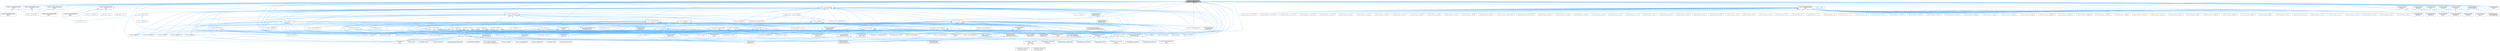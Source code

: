 digraph "src/Ioss_VariableType.h"
{
 // INTERACTIVE_SVG=YES
 // LATEX_PDF_SIZE
  bgcolor="transparent";
  edge [fontname=Helvetica,fontsize=10,labelfontname=Helvetica,labelfontsize=10];
  node [fontname=Helvetica,fontsize=10,shape=box,height=0.2,width=0.4];
  Node1 [id="Node000001",label="src/Ioss_VariableType.h",height=0.2,width=0.4,color="gray40", fillcolor="grey60", style="filled", fontcolor="black",tooltip=" "];
  Node1 -> Node2 [id="edge1_Node000001_Node000002",dir="back",color="steelblue1",style="solid",tooltip=" "];
  Node2 [id="Node000002",label="src/Ioss_CompositeVariable\lType.C",height=0.2,width=0.4,color="grey40", fillcolor="white", style="filled",URL="$Ioss__CompositeVariableType_8C.html",tooltip=" "];
  Node1 -> Node3 [id="edge2_Node000001_Node000003",dir="back",color="steelblue1",style="solid",tooltip=" "];
  Node3 [id="Node000003",label="src/Ioss_CompositeVariable\lType.h",height=0.2,width=0.4,color="grey40", fillcolor="white", style="filled",URL="$Ioss__CompositeVariableType_8h.html",tooltip=" "];
  Node3 -> Node2 [id="edge3_Node000003_Node000002",dir="back",color="steelblue1",style="solid",tooltip=" "];
  Node3 -> Node4 [id="edge4_Node000003_Node000004",dir="back",color="steelblue1",style="solid",tooltip=" "];
  Node4 [id="Node000004",label="src/Ioss_VariableType.C",height=0.2,width=0.4,color="grey40", fillcolor="white", style="filled",URL="$Ioss__VariableType_8C.html",tooltip=" "];
  Node1 -> Node5 [id="edge5_Node000001_Node000005",dir="back",color="steelblue1",style="solid",tooltip=" "];
  Node5 [id="Node000005",label="src/Ioss_ConcreteVariable\lType.C",height=0.2,width=0.4,color="grey40", fillcolor="white", style="filled",URL="$Ioss__ConcreteVariableType_8C.html",tooltip=" "];
  Node1 -> Node6 [id="edge6_Node000001_Node000006",dir="back",color="steelblue1",style="solid",tooltip=" "];
  Node6 [id="Node000006",label="src/Ioss_ConcreteVariable\lType.h",height=0.2,width=0.4,color="grey40", fillcolor="white", style="filled",URL="$Ioss__ConcreteVariableType_8h.html",tooltip=" "];
  Node6 -> Node5 [id="edge7_Node000006_Node000005",dir="back",color="steelblue1",style="solid",tooltip=" "];
  Node6 -> Node7 [id="edge8_Node000006_Node000007",dir="back",color="steelblue1",style="solid",tooltip=" "];
  Node7 [id="Node000007",label="src/init/Ionit_Initializer.C",height=0.2,width=0.4,color="grey40", fillcolor="white", style="filled",URL="$Ionit__Initializer_8C.html",tooltip=" "];
  Node6 -> Node8 [id="edge9_Node000006_Node000008",dir="back",color="steelblue1",style="solid",tooltip=" "];
  Node8 [id="Node000008",label="src/utest/Utst_ioel.C",height=0.2,width=0.4,color="grey40", fillcolor="white", style="filled",URL="$Utst__ioel_8C.html",tooltip=" "];
  Node6 -> Node9 [id="edge10_Node000006_Node000009",dir="back",color="steelblue1",style="solid",tooltip=" "];
  Node9 [id="Node000009",label="src/utest/Utst_map.C",height=0.2,width=0.4,color="grey40", fillcolor="white", style="filled",URL="$Utst__map_8C.html",tooltip=" "];
  Node6 -> Node10 [id="edge11_Node000006_Node000010",dir="back",color="steelblue1",style="solid",tooltip=" "];
  Node10 [id="Node000010",label="src/utest/Utst_superelement.C",height=0.2,width=0.4,color="grey40", fillcolor="white", style="filled",URL="$Utst__superelement_8C.html",tooltip=" "];
  Node6 -> Node11 [id="edge12_Node000006_Node000011",dir="back",color="steelblue1",style="solid",tooltip=" "];
  Node11 [id="Node000011",label="src/utest/Utst_utils.C",height=0.2,width=0.4,color="grey40", fillcolor="white", style="filled",URL="$Utst__utils_8C.html",tooltip=" "];
  Node1 -> Node12 [id="edge13_Node000001_Node000012",dir="back",color="steelblue1",style="solid",tooltip=" "];
  Node12 [id="Node000012",label="src/Ioss_ConstructedVariable\lType.C",height=0.2,width=0.4,color="grey40", fillcolor="white", style="filled",URL="$Ioss__ConstructedVariableType_8C.html",tooltip=" "];
  Node1 -> Node13 [id="edge14_Node000001_Node000013",dir="back",color="steelblue1",style="solid",tooltip=" "];
  Node13 [id="Node000013",label="src/Ioss_ConstructedVariable\lType.h",height=0.2,width=0.4,color="grey40", fillcolor="white", style="filled",URL="$Ioss__ConstructedVariableType_8h.html",tooltip=" "];
  Node13 -> Node12 [id="edge15_Node000013_Node000012",dir="back",color="steelblue1",style="solid",tooltip=" "];
  Node13 -> Node4 [id="edge16_Node000013_Node000004",dir="back",color="steelblue1",style="solid",tooltip=" "];
  Node1 -> Node14 [id="edge17_Node000001_Node000014",dir="back",color="steelblue1",style="solid",tooltip=" "];
  Node14 [id="Node000014",label="src/Ioss_ElementVariable\lType.h",height=0.2,width=0.4,color="grey40", fillcolor="white", style="filled",URL="$Ioss__ElementVariableType_8h.html",tooltip=" "];
  Node14 -> Node15 [id="edge18_Node000014_Node000015",dir="back",color="steelblue1",style="solid",tooltip=" "];
  Node15 [id="Node000015",label="src/elements/Ioss_Beam2.C",height=0.2,width=0.4,color="grey40", fillcolor="white", style="filled",URL="$Ioss__Beam2_8C.html",tooltip=" "];
  Node14 -> Node16 [id="edge19_Node000014_Node000016",dir="back",color="steelblue1",style="solid",tooltip=" "];
  Node16 [id="Node000016",label="src/elements/Ioss_Beam3.C",height=0.2,width=0.4,color="grey40", fillcolor="white", style="filled",URL="$Ioss__Beam3_8C.html",tooltip=" "];
  Node14 -> Node17 [id="edge20_Node000014_Node000017",dir="back",color="steelblue1",style="solid",tooltip=" "];
  Node17 [id="Node000017",label="src/elements/Ioss_Beam4.C",height=0.2,width=0.4,color="grey40", fillcolor="white", style="filled",URL="$Ioss__Beam4_8C.html",tooltip=" "];
  Node14 -> Node18 [id="edge21_Node000014_Node000018",dir="back",color="steelblue1",style="solid",tooltip=" "];
  Node18 [id="Node000018",label="src/elements/Ioss_Edge2.C",height=0.2,width=0.4,color="grey40", fillcolor="white", style="filled",URL="$Ioss__Edge2_8C.html",tooltip=" "];
  Node14 -> Node19 [id="edge22_Node000014_Node000019",dir="back",color="steelblue1",style="solid",tooltip=" "];
  Node19 [id="Node000019",label="src/elements/Ioss_Edge2D2.C",height=0.2,width=0.4,color="grey40", fillcolor="white", style="filled",URL="$Ioss__Edge2D2_8C.html",tooltip=" "];
  Node14 -> Node20 [id="edge23_Node000014_Node000020",dir="back",color="steelblue1",style="solid",tooltip=" "];
  Node20 [id="Node000020",label="src/elements/Ioss_Edge2D3.C",height=0.2,width=0.4,color="grey40", fillcolor="white", style="filled",URL="$Ioss__Edge2D3_8C.html",tooltip=" "];
  Node14 -> Node21 [id="edge24_Node000014_Node000021",dir="back",color="steelblue1",style="solid",tooltip=" "];
  Node21 [id="Node000021",label="src/elements/Ioss_Edge3.C",height=0.2,width=0.4,color="grey40", fillcolor="white", style="filled",URL="$Ioss__Edge3_8C.html",tooltip=" "];
  Node14 -> Node22 [id="edge25_Node000014_Node000022",dir="back",color="steelblue1",style="solid",tooltip=" "];
  Node22 [id="Node000022",label="src/elements/Ioss_Edge4.C",height=0.2,width=0.4,color="grey40", fillcolor="white", style="filled",URL="$Ioss__Edge4_8C.html",tooltip=" "];
  Node14 -> Node23 [id="edge26_Node000014_Node000023",dir="back",color="steelblue1",style="solid",tooltip=" "];
  Node23 [id="Node000023",label="src/elements/Ioss_Hex16.C",height=0.2,width=0.4,color="grey40", fillcolor="white", style="filled",URL="$Ioss__Hex16_8C.html",tooltip=" "];
  Node14 -> Node24 [id="edge27_Node000014_Node000024",dir="back",color="steelblue1",style="solid",tooltip=" "];
  Node24 [id="Node000024",label="src/elements/Ioss_Hex20.C",height=0.2,width=0.4,color="grey40", fillcolor="white", style="filled",URL="$Ioss__Hex20_8C.html",tooltip=" "];
  Node14 -> Node25 [id="edge28_Node000014_Node000025",dir="back",color="steelblue1",style="solid",tooltip=" "];
  Node25 [id="Node000025",label="src/elements/Ioss_Hex27.C",height=0.2,width=0.4,color="grey40", fillcolor="white", style="filled",URL="$Ioss__Hex27_8C.html",tooltip=" "];
  Node14 -> Node26 [id="edge29_Node000014_Node000026",dir="back",color="steelblue1",style="solid",tooltip=" "];
  Node26 [id="Node000026",label="src/elements/Ioss_Hex32.C",height=0.2,width=0.4,color="grey40", fillcolor="white", style="filled",URL="$Ioss__Hex32_8C.html",tooltip=" "];
  Node14 -> Node27 [id="edge30_Node000014_Node000027",dir="back",color="steelblue1",style="solid",tooltip=" "];
  Node27 [id="Node000027",label="src/elements/Ioss_Hex64.C",height=0.2,width=0.4,color="grey40", fillcolor="white", style="filled",URL="$Ioss__Hex64_8C.html",tooltip=" "];
  Node14 -> Node28 [id="edge31_Node000014_Node000028",dir="back",color="steelblue1",style="solid",tooltip=" "];
  Node28 [id="Node000028",label="src/elements/Ioss_Hex8.C",height=0.2,width=0.4,color="grey40", fillcolor="white", style="filled",URL="$Ioss__Hex8_8C.html",tooltip=" "];
  Node14 -> Node29 [id="edge32_Node000014_Node000029",dir="back",color="steelblue1",style="solid",tooltip=" "];
  Node29 [id="Node000029",label="src/elements/Ioss_Hex9.C",height=0.2,width=0.4,color="grey40", fillcolor="white", style="filled",URL="$Ioss__Hex9_8C.html",tooltip=" "];
  Node14 -> Node30 [id="edge33_Node000014_Node000030",dir="back",color="steelblue1",style="solid",tooltip=" "];
  Node30 [id="Node000030",label="src/elements/Ioss_Node.C",height=0.2,width=0.4,color="grey40", fillcolor="white", style="filled",URL="$Ioss__Node_8C.html",tooltip=" "];
  Node14 -> Node31 [id="edge34_Node000014_Node000031",dir="back",color="steelblue1",style="solid",tooltip=" "];
  Node31 [id="Node000031",label="src/elements/Ioss_Pyramid13.C",height=0.2,width=0.4,color="grey40", fillcolor="white", style="filled",URL="$Ioss__Pyramid13_8C.html",tooltip=" "];
  Node14 -> Node32 [id="edge35_Node000014_Node000032",dir="back",color="steelblue1",style="solid",tooltip=" "];
  Node32 [id="Node000032",label="src/elements/Ioss_Pyramid14.C",height=0.2,width=0.4,color="grey40", fillcolor="white", style="filled",URL="$Ioss__Pyramid14_8C.html",tooltip=" "];
  Node14 -> Node33 [id="edge36_Node000014_Node000033",dir="back",color="steelblue1",style="solid",tooltip=" "];
  Node33 [id="Node000033",label="src/elements/Ioss_Pyramid18.C",height=0.2,width=0.4,color="grey40", fillcolor="white", style="filled",URL="$Ioss__Pyramid18_8C.html",tooltip=" "];
  Node14 -> Node34 [id="edge37_Node000014_Node000034",dir="back",color="steelblue1",style="solid",tooltip=" "];
  Node34 [id="Node000034",label="src/elements/Ioss_Pyramid19.C",height=0.2,width=0.4,color="grey40", fillcolor="white", style="filled",URL="$Ioss__Pyramid19_8C.html",tooltip=" "];
  Node14 -> Node35 [id="edge38_Node000014_Node000035",dir="back",color="steelblue1",style="solid",tooltip=" "];
  Node35 [id="Node000035",label="src/elements/Ioss_Pyramid5.C",height=0.2,width=0.4,color="grey40", fillcolor="white", style="filled",URL="$Ioss__Pyramid5_8C.html",tooltip=" "];
  Node14 -> Node36 [id="edge39_Node000014_Node000036",dir="back",color="steelblue1",style="solid",tooltip=" "];
  Node36 [id="Node000036",label="src/elements/Ioss_Quad12.C",height=0.2,width=0.4,color="grey40", fillcolor="white", style="filled",URL="$Ioss__Quad12_8C.html",tooltip=" "];
  Node14 -> Node37 [id="edge40_Node000014_Node000037",dir="back",color="steelblue1",style="solid",tooltip=" "];
  Node37 [id="Node000037",label="src/elements/Ioss_Quad16.C",height=0.2,width=0.4,color="grey40", fillcolor="white", style="filled",URL="$Ioss__Quad16_8C.html",tooltip=" "];
  Node14 -> Node38 [id="edge41_Node000014_Node000038",dir="back",color="steelblue1",style="solid",tooltip=" "];
  Node38 [id="Node000038",label="src/elements/Ioss_Quad4.C",height=0.2,width=0.4,color="grey40", fillcolor="white", style="filled",URL="$Ioss__Quad4_8C.html",tooltip=" "];
  Node14 -> Node39 [id="edge42_Node000014_Node000039",dir="back",color="steelblue1",style="solid",tooltip=" "];
  Node39 [id="Node000039",label="src/elements/Ioss_Quad6.C",height=0.2,width=0.4,color="grey40", fillcolor="white", style="filled",URL="$Ioss__Quad6_8C.html",tooltip=" "];
  Node14 -> Node40 [id="edge43_Node000014_Node000040",dir="back",color="steelblue1",style="solid",tooltip=" "];
  Node40 [id="Node000040",label="src/elements/Ioss_Quad8.C",height=0.2,width=0.4,color="grey40", fillcolor="white", style="filled",URL="$Ioss__Quad8_8C.html",tooltip=" "];
  Node14 -> Node41 [id="edge44_Node000014_Node000041",dir="back",color="steelblue1",style="solid",tooltip=" "];
  Node41 [id="Node000041",label="src/elements/Ioss_Quad9.C",height=0.2,width=0.4,color="grey40", fillcolor="white", style="filled",URL="$Ioss__Quad9_8C.html",tooltip=" "];
  Node14 -> Node42 [id="edge45_Node000014_Node000042",dir="back",color="steelblue1",style="solid",tooltip=" "];
  Node42 [id="Node000042",label="src/elements/Ioss_Shell4.C",height=0.2,width=0.4,color="grey40", fillcolor="white", style="filled",URL="$Ioss__Shell4_8C.html",tooltip=" "];
  Node14 -> Node43 [id="edge46_Node000014_Node000043",dir="back",color="steelblue1",style="solid",tooltip=" "];
  Node43 [id="Node000043",label="src/elements/Ioss_Shell8.C",height=0.2,width=0.4,color="grey40", fillcolor="white", style="filled",URL="$Ioss__Shell8_8C.html",tooltip=" "];
  Node14 -> Node44 [id="edge47_Node000014_Node000044",dir="back",color="steelblue1",style="solid",tooltip=" "];
  Node44 [id="Node000044",label="src/elements/Ioss_Shell9.C",height=0.2,width=0.4,color="grey40", fillcolor="white", style="filled",URL="$Ioss__Shell9_8C.html",tooltip=" "];
  Node14 -> Node45 [id="edge48_Node000014_Node000045",dir="back",color="steelblue1",style="solid",tooltip=" "];
  Node45 [id="Node000045",label="src/elements/Ioss_ShellLine2D2.C",height=0.2,width=0.4,color="grey40", fillcolor="white", style="filled",URL="$Ioss__ShellLine2D2_8C.html",tooltip=" "];
  Node14 -> Node46 [id="edge49_Node000014_Node000046",dir="back",color="steelblue1",style="solid",tooltip=" "];
  Node46 [id="Node000046",label="src/elements/Ioss_ShellLine2D3.C",height=0.2,width=0.4,color="grey40", fillcolor="white", style="filled",URL="$Ioss__ShellLine2D3_8C.html",tooltip=" "];
  Node14 -> Node47 [id="edge50_Node000014_Node000047",dir="back",color="steelblue1",style="solid",tooltip=" "];
  Node47 [id="Node000047",label="src/elements/Ioss_Sphere.C",height=0.2,width=0.4,color="grey40", fillcolor="white", style="filled",URL="$Ioss__Sphere_8C.html",tooltip=" "];
  Node14 -> Node48 [id="edge51_Node000014_Node000048",dir="back",color="steelblue1",style="solid",tooltip=" "];
  Node48 [id="Node000048",label="src/elements/Ioss_Spring2.C",height=0.2,width=0.4,color="grey40", fillcolor="white", style="filled",URL="$Ioss__Spring2_8C.html",tooltip=" "];
  Node14 -> Node49 [id="edge52_Node000014_Node000049",dir="back",color="steelblue1",style="solid",tooltip=" "];
  Node49 [id="Node000049",label="src/elements/Ioss_Spring3.C",height=0.2,width=0.4,color="grey40", fillcolor="white", style="filled",URL="$Ioss__Spring3_8C.html",tooltip=" "];
  Node14 -> Node50 [id="edge53_Node000014_Node000050",dir="back",color="steelblue1",style="solid",tooltip=" "];
  Node50 [id="Node000050",label="src/elements/Ioss_Super.C",height=0.2,width=0.4,color="grey40", fillcolor="white", style="filled",URL="$Ioss__Super_8C.html",tooltip=" "];
  Node14 -> Node51 [id="edge54_Node000014_Node000051",dir="back",color="steelblue1",style="solid",tooltip=" "];
  Node51 [id="Node000051",label="src/elements/Ioss_Tet10.C",height=0.2,width=0.4,color="grey40", fillcolor="white", style="filled",URL="$Ioss__Tet10_8C.html",tooltip=" "];
  Node14 -> Node52 [id="edge55_Node000014_Node000052",dir="back",color="steelblue1",style="solid",tooltip=" "];
  Node52 [id="Node000052",label="src/elements/Ioss_Tet11.C",height=0.2,width=0.4,color="grey40", fillcolor="white", style="filled",URL="$Ioss__Tet11_8C.html",tooltip=" "];
  Node14 -> Node53 [id="edge56_Node000014_Node000053",dir="back",color="steelblue1",style="solid",tooltip=" "];
  Node53 [id="Node000053",label="src/elements/Ioss_Tet14.C",height=0.2,width=0.4,color="grey40", fillcolor="white", style="filled",URL="$Ioss__Tet14_8C.html",tooltip=" "];
  Node14 -> Node54 [id="edge57_Node000014_Node000054",dir="back",color="steelblue1",style="solid",tooltip=" "];
  Node54 [id="Node000054",label="src/elements/Ioss_Tet15.C",height=0.2,width=0.4,color="grey40", fillcolor="white", style="filled",URL="$Ioss__Tet15_8C.html",tooltip=" "];
  Node14 -> Node55 [id="edge58_Node000014_Node000055",dir="back",color="steelblue1",style="solid",tooltip=" "];
  Node55 [id="Node000055",label="src/elements/Ioss_Tet16.C",height=0.2,width=0.4,color="grey40", fillcolor="white", style="filled",URL="$Ioss__Tet16_8C.html",tooltip=" "];
  Node14 -> Node56 [id="edge59_Node000014_Node000056",dir="back",color="steelblue1",style="solid",tooltip=" "];
  Node56 [id="Node000056",label="src/elements/Ioss_Tet4.C",height=0.2,width=0.4,color="grey40", fillcolor="white", style="filled",URL="$Ioss__Tet4_8C.html",tooltip=" "];
  Node14 -> Node57 [id="edge60_Node000014_Node000057",dir="back",color="steelblue1",style="solid",tooltip=" "];
  Node57 [id="Node000057",label="src/elements/Ioss_Tet40.C",height=0.2,width=0.4,color="grey40", fillcolor="white", style="filled",URL="$Ioss__Tet40_8C.html",tooltip=" "];
  Node14 -> Node58 [id="edge61_Node000014_Node000058",dir="back",color="steelblue1",style="solid",tooltip=" "];
  Node58 [id="Node000058",label="src/elements/Ioss_Tet7.C",height=0.2,width=0.4,color="grey40", fillcolor="white", style="filled",URL="$Ioss__Tet7_8C.html",tooltip=" "];
  Node14 -> Node59 [id="edge62_Node000014_Node000059",dir="back",color="steelblue1",style="solid",tooltip=" "];
  Node59 [id="Node000059",label="src/elements/Ioss_Tet8.C",height=0.2,width=0.4,color="grey40", fillcolor="white", style="filled",URL="$Ioss__Tet8_8C.html",tooltip=" "];
  Node14 -> Node60 [id="edge63_Node000014_Node000060",dir="back",color="steelblue1",style="solid",tooltip=" "];
  Node60 [id="Node000060",label="src/elements/Ioss_Tri13.C",height=0.2,width=0.4,color="grey40", fillcolor="white", style="filled",URL="$Ioss__Tri13_8C.html",tooltip=" "];
  Node14 -> Node61 [id="edge64_Node000014_Node000061",dir="back",color="steelblue1",style="solid",tooltip=" "];
  Node61 [id="Node000061",label="src/elements/Ioss_Tri3.C",height=0.2,width=0.4,color="grey40", fillcolor="white", style="filled",URL="$Ioss__Tri3_8C.html",tooltip=" "];
  Node14 -> Node62 [id="edge65_Node000014_Node000062",dir="back",color="steelblue1",style="solid",tooltip=" "];
  Node62 [id="Node000062",label="src/elements/Ioss_Tri4.C",height=0.2,width=0.4,color="grey40", fillcolor="white", style="filled",URL="$Ioss__Tri4_8C.html",tooltip=" "];
  Node14 -> Node63 [id="edge66_Node000014_Node000063",dir="back",color="steelblue1",style="solid",tooltip=" "];
  Node63 [id="Node000063",label="src/elements/Ioss_Tri4a.C",height=0.2,width=0.4,color="grey40", fillcolor="white", style="filled",URL="$Ioss__Tri4a_8C.html",tooltip=" "];
  Node14 -> Node64 [id="edge67_Node000014_Node000064",dir="back",color="steelblue1",style="solid",tooltip=" "];
  Node64 [id="Node000064",label="src/elements/Ioss_Tri6.C",height=0.2,width=0.4,color="grey40", fillcolor="white", style="filled",URL="$Ioss__Tri6_8C.html",tooltip=" "];
  Node14 -> Node65 [id="edge68_Node000014_Node000065",dir="back",color="steelblue1",style="solid",tooltip=" "];
  Node65 [id="Node000065",label="src/elements/Ioss_Tri7.C",height=0.2,width=0.4,color="grey40", fillcolor="white", style="filled",URL="$Ioss__Tri7_8C.html",tooltip=" "];
  Node14 -> Node66 [id="edge69_Node000014_Node000066",dir="back",color="steelblue1",style="solid",tooltip=" "];
  Node66 [id="Node000066",label="src/elements/Ioss_Tri9.C",height=0.2,width=0.4,color="grey40", fillcolor="white", style="filled",URL="$Ioss__Tri9_8C.html",tooltip=" "];
  Node14 -> Node67 [id="edge70_Node000014_Node000067",dir="back",color="steelblue1",style="solid",tooltip=" "];
  Node67 [id="Node000067",label="src/elements/Ioss_TriShell3.C",height=0.2,width=0.4,color="grey40", fillcolor="white", style="filled",URL="$Ioss__TriShell3_8C.html",tooltip=" "];
  Node14 -> Node68 [id="edge71_Node000014_Node000068",dir="back",color="steelblue1",style="solid",tooltip=" "];
  Node68 [id="Node000068",label="src/elements/Ioss_TriShell4.C",height=0.2,width=0.4,color="grey40", fillcolor="white", style="filled",URL="$Ioss__TriShell4_8C.html",tooltip=" "];
  Node14 -> Node69 [id="edge72_Node000014_Node000069",dir="back",color="steelblue1",style="solid",tooltip=" "];
  Node69 [id="Node000069",label="src/elements/Ioss_TriShell6.C",height=0.2,width=0.4,color="grey40", fillcolor="white", style="filled",URL="$Ioss__TriShell6_8C.html",tooltip=" "];
  Node14 -> Node70 [id="edge73_Node000014_Node000070",dir="back",color="steelblue1",style="solid",tooltip=" "];
  Node70 [id="Node000070",label="src/elements/Ioss_TriShell7.C",height=0.2,width=0.4,color="grey40", fillcolor="white", style="filled",URL="$Ioss__TriShell7_8C.html",tooltip=" "];
  Node14 -> Node71 [id="edge74_Node000014_Node000071",dir="back",color="steelblue1",style="solid",tooltip=" "];
  Node71 [id="Node000071",label="src/elements/Ioss_Unknown.C",height=0.2,width=0.4,color="grey40", fillcolor="white", style="filled",URL="$Ioss__Unknown_8C.html",tooltip=" "];
  Node14 -> Node72 [id="edge75_Node000014_Node000072",dir="back",color="steelblue1",style="solid",tooltip=" "];
  Node72 [id="Node000072",label="src/elements/Ioss_Wedge12.C",height=0.2,width=0.4,color="grey40", fillcolor="white", style="filled",URL="$Ioss__Wedge12_8C.html",tooltip=" "];
  Node14 -> Node73 [id="edge76_Node000014_Node000073",dir="back",color="steelblue1",style="solid",tooltip=" "];
  Node73 [id="Node000073",label="src/elements/Ioss_Wedge15.C",height=0.2,width=0.4,color="grey40", fillcolor="white", style="filled",URL="$Ioss__Wedge15_8C.html",tooltip=" "];
  Node14 -> Node74 [id="edge77_Node000014_Node000074",dir="back",color="steelblue1",style="solid",tooltip=" "];
  Node74 [id="Node000074",label="src/elements/Ioss_Wedge16.C",height=0.2,width=0.4,color="grey40", fillcolor="white", style="filled",URL="$Ioss__Wedge16_8C.html",tooltip=" "];
  Node14 -> Node75 [id="edge78_Node000014_Node000075",dir="back",color="steelblue1",style="solid",tooltip=" "];
  Node75 [id="Node000075",label="src/elements/Ioss_Wedge18.C",height=0.2,width=0.4,color="grey40", fillcolor="white", style="filled",URL="$Ioss__Wedge18_8C.html",tooltip=" "];
  Node14 -> Node76 [id="edge79_Node000014_Node000076",dir="back",color="steelblue1",style="solid",tooltip=" "];
  Node76 [id="Node000076",label="src/elements/Ioss_Wedge20.C",height=0.2,width=0.4,color="grey40", fillcolor="white", style="filled",URL="$Ioss__Wedge20_8C.html",tooltip=" "];
  Node14 -> Node77 [id="edge80_Node000014_Node000077",dir="back",color="steelblue1",style="solid",tooltip=" "];
  Node77 [id="Node000077",label="src/elements/Ioss_Wedge21.C",height=0.2,width=0.4,color="grey40", fillcolor="white", style="filled",URL="$Ioss__Wedge21_8C.html",tooltip=" "];
  Node14 -> Node78 [id="edge81_Node000014_Node000078",dir="back",color="steelblue1",style="solid",tooltip=" "];
  Node78 [id="Node000078",label="src/elements/Ioss_Wedge24.C",height=0.2,width=0.4,color="grey40", fillcolor="white", style="filled",URL="$Ioss__Wedge24_8C.html",tooltip=" "];
  Node14 -> Node79 [id="edge82_Node000014_Node000079",dir="back",color="steelblue1",style="solid",tooltip=" "];
  Node79 [id="Node000079",label="src/elements/Ioss_Wedge52.C",height=0.2,width=0.4,color="grey40", fillcolor="white", style="filled",URL="$Ioss__Wedge52_8C.html",tooltip=" "];
  Node14 -> Node80 [id="edge83_Node000014_Node000080",dir="back",color="steelblue1",style="solid",tooltip=" "];
  Node80 [id="Node000080",label="src/elements/Ioss_Wedge6.C",height=0.2,width=0.4,color="grey40", fillcolor="white", style="filled",URL="$Ioss__Wedge6_8C.html",tooltip=" "];
  Node1 -> Node81 [id="edge84_Node000001_Node000081",dir="back",color="steelblue1",style="solid",tooltip=" "];
  Node81 [id="Node000081",label="src/Ioss_Field.C",height=0.2,width=0.4,color="grey40", fillcolor="white", style="filled",URL="$Ioss__Field_8C.html",tooltip=" "];
  Node1 -> Node82 [id="edge85_Node000001_Node000082",dir="back",color="steelblue1",style="solid",tooltip=" "];
  Node82 [id="Node000082",label="src/Ioss_GroupingEntity.C",height=0.2,width=0.4,color="grey40", fillcolor="white", style="filled",URL="$Ioss__GroupingEntity_8C.html",tooltip=" "];
  Node1 -> Node83 [id="edge86_Node000001_Node000083",dir="back",color="steelblue1",style="solid",tooltip=" "];
  Node83 [id="Node000083",label="src/Ioss_GroupingEntity.h",height=0.2,width=0.4,color="grey40", fillcolor="white", style="filled",URL="$Ioss__GroupingEntity_8h.html",tooltip=" "];
  Node83 -> Node84 [id="edge87_Node000083_Node000084",dir="back",color="steelblue1",style="solid",tooltip=" "];
  Node84 [id="Node000084",label="src/Ioss_Assembly.C",height=0.2,width=0.4,color="grey40", fillcolor="white", style="filled",URL="$Ioss__Assembly_8C.html",tooltip=" "];
  Node83 -> Node85 [id="edge88_Node000083_Node000085",dir="back",color="steelblue1",style="solid",tooltip=" "];
  Node85 [id="Node000085",label="src/Ioss_Assembly.h",height=0.2,width=0.4,color="grey40", fillcolor="white", style="filled",URL="$Ioss__Assembly_8h.html",tooltip=" "];
  Node85 -> Node84 [id="edge89_Node000085_Node000084",dir="back",color="steelblue1",style="solid",tooltip=" "];
  Node85 -> Node86 [id="edge90_Node000085_Node000086",dir="back",color="steelblue1",style="solid",tooltip=" "];
  Node86 [id="Node000086",label="src/Ioss_Region.C",height=0.2,width=0.4,color="grey40", fillcolor="white", style="filled",URL="$Ioss__Region_8C.html",tooltip=" "];
  Node85 -> Node87 [id="edge91_Node000085_Node000087",dir="back",color="steelblue1",style="solid",tooltip=" "];
  Node87 [id="Node000087",label="src/Ioss_SubSystem.h",height=0.2,width=0.4,color="grey40", fillcolor="white", style="filled",URL="$Ioss__SubSystem_8h.html",tooltip=" "];
  Node87 -> Node88 [id="edge92_Node000087_Node000088",dir="back",color="steelblue1",style="solid",tooltip=" "];
  Node88 [id="Node000088",label="src/Ioss_Compare.C",height=0.2,width=0.4,color="grey40", fillcolor="white", style="filled",URL="$Ioss__Compare_8C.html",tooltip=" "];
  Node87 -> Node89 [id="edge93_Node000087_Node000089",dir="back",color="steelblue1",style="solid",tooltip=" "];
  Node89 [id="Node000089",label="src/Ioss_CopyDatabase.C",height=0.2,width=0.4,color="grey40", fillcolor="white", style="filled",URL="$Ioss__CopyDatabase_8C.html",tooltip=" "];
  Node87 -> Node90 [id="edge94_Node000087_Node000090",dir="back",color="steelblue1",style="solid",tooltip=" "];
  Node90 [id="Node000090",label="src/Ioss_DatabaseIO.C",height=0.2,width=0.4,color="grey40", fillcolor="white", style="filled",URL="$Ioss__DatabaseIO_8C.html",tooltip=" "];
  Node87 -> Node91 [id="edge95_Node000087_Node000091",dir="back",color="steelblue1",style="solid",tooltip=" "];
  Node91 [id="Node000091",label="src/Ioss_Utils.C",height=0.2,width=0.4,color="grey40", fillcolor="white", style="filled",URL="$Ioss__Utils_8C.html",tooltip=" "];
  Node87 -> Node92 [id="edge96_Node000087_Node000092",dir="back",color="steelblue1",style="solid",tooltip=" "];
  Node92 [id="Node000092",label="src/adios/utest/Ut\l_ioad.C",height=0.2,width=0.4,color="grey40", fillcolor="white", style="filled",URL="$Ut__ioad_8C.html",tooltip=" "];
  Node87 -> Node93 [id="edge97_Node000087_Node000093",dir="back",color="steelblue1",style="solid",tooltip=" "];
  Node93 [id="Node000093",label="src/cgns/Iocgns_DatabaseIO.C",height=0.2,width=0.4,color="grey40", fillcolor="white", style="filled",URL="$Iocgns__DatabaseIO_8C.html",tooltip=" "];
  Node87 -> Node94 [id="edge98_Node000087_Node000094",dir="back",color="steelblue1",style="solid",tooltip=" "];
  Node94 [id="Node000094",label="src/faodel/Iofaodel\l_DatabaseIO.C",height=0.2,width=0.4,color="grey40", fillcolor="white", style="filled",URL="$Iofaodel__DatabaseIO_8C.html",tooltip=" "];
  Node87 -> Node95 [id="edge99_Node000087_Node000095",dir="back",color="steelblue1",style="solid",tooltip=" "];
  Node95 [id="Node000095",label="src/main/io_shell.C",height=0.2,width=0.4,color="grey40", fillcolor="white", style="filled",URL="$io__shell_8C.html",tooltip=" "];
  Node87 -> Node96 [id="edge100_Node000087_Node000096",dir="back",color="steelblue1",style="solid",tooltip=" "];
  Node96 [id="Node000096",label="src/main/io_shell_ts.C",height=0.2,width=0.4,color="grey40", fillcolor="white", style="filled",URL="$io__shell__ts_8C.html",tooltip=" "];
  Node87 -> Node97 [id="edge101_Node000087_Node000097",dir="back",color="steelblue1",style="solid",tooltip=" "];
  Node97 [id="Node000097",label="src/main/struc_to_unstruc.C",height=0.2,width=0.4,color="grey40", fillcolor="white", style="filled",URL="$struc__to__unstruc_8C.html",tooltip=" "];
  Node87 -> Node98 [id="edge102_Node000087_Node000098",dir="back",color="steelblue1",style="solid",tooltip=" "];
  Node98 [id="Node000098",label="src/pamgen/Iopg_DatabaseIO.C",height=0.2,width=0.4,color="grey40", fillcolor="white", style="filled",URL="$Iopg__DatabaseIO_8C.html",tooltip=" "];
  Node87 -> Node99 [id="edge103_Node000087_Node000099",dir="back",color="steelblue1",style="solid",tooltip=" "];
  Node99 [id="Node000099",label="src/utest/Utst_heartbeat.C",height=0.2,width=0.4,color="grey40", fillcolor="white", style="filled",URL="$Utst__heartbeat_8C.html",tooltip=" "];
  Node87 -> Node100 [id="edge104_Node000087_Node000100",dir="back",color="steelblue1",style="solid",tooltip=" "];
  Node100 [id="Node000100",label="src/visualization/exodus\l/Iovs_exodus_DatabaseIO.C",height=0.2,width=0.4,color="grey40", fillcolor="white", style="filled",URL="$Iovs__exodus__DatabaseIO_8C.html",tooltip=" "];
  Node85 -> Node101 [id="edge105_Node000085_Node000101",dir="back",color="steelblue1",style="solid",tooltip=" "];
  Node101 [id="Node000101",label="src/catalyst/Iocatalyst\l_DatabaseIO.C",height=0.2,width=0.4,color="grey40", fillcolor="white", style="filled",URL="$Iocatalyst__DatabaseIO_8C.html",tooltip=" "];
  Node85 -> Node102 [id="edge106_Node000085_Node000102",dir="back",color="steelblue1",style="solid",tooltip=" "];
  Node102 [id="Node000102",label="src/cgns/Iocgns_Utils.C",height=0.2,width=0.4,color="grey40", fillcolor="white", style="filled",URL="$Iocgns__Utils_8C.html",tooltip=" "];
  Node85 -> Node103 [id="edge107_Node000085_Node000103",dir="back",color="steelblue1",style="solid",tooltip=" "];
  Node103 [id="Node000103",label="src/exodus/Ioex_BaseDatabaseIO.C",height=0.2,width=0.4,color="grey40", fillcolor="white", style="filled",URL="$Ioex__BaseDatabaseIO_8C.html",tooltip=" "];
  Node85 -> Node104 [id="edge108_Node000085_Node000104",dir="back",color="steelblue1",style="solid",tooltip=" "];
  Node104 [id="Node000104",label="src/exodus/Ioex_DatabaseIO.C",height=0.2,width=0.4,color="grey40", fillcolor="white", style="filled",URL="$Ioex__DatabaseIO_8C.html",tooltip=" "];
  Node85 -> Node105 [id="edge109_Node000085_Node000105",dir="back",color="steelblue1",style="solid",tooltip=" "];
  Node105 [id="Node000105",label="src/exodus/Ioex_Internals.C",height=0.2,width=0.4,color="grey40", fillcolor="white", style="filled",URL="$Ioex__Internals_8C.html",tooltip=" "];
  Node85 -> Node106 [id="edge110_Node000085_Node000106",dir="back",color="steelblue1",style="solid",tooltip=" "];
  Node106 [id="Node000106",label="src/exodus/Ioex_Utils.C",height=0.2,width=0.4,color="grey40", fillcolor="white", style="filled",URL="$Ioex__Utils_8C.html",tooltip=" "];
  Node85 -> Node107 [id="edge111_Node000085_Node000107",dir="back",color="steelblue1",style="solid",tooltip=" "];
  Node107 [id="Node000107",label="src/exonull/Ioexnl\l_BaseDatabaseIO.C",height=0.2,width=0.4,color="grey40", fillcolor="white", style="filled",URL="$Ioexnl__BaseDatabaseIO_8C.html",tooltip=" "];
  Node85 -> Node108 [id="edge112_Node000085_Node000108",dir="back",color="steelblue1",style="solid",tooltip=" "];
  Node108 [id="Node000108",label="src/exonull/Ioexnl\l_DatabaseIO.C",height=0.2,width=0.4,color="grey40", fillcolor="white", style="filled",URL="$Ioexnl__DatabaseIO_8C.html",tooltip=" "];
  Node85 -> Node109 [id="edge113_Node000085_Node000109",dir="back",color="steelblue1",style="solid",tooltip=" "];
  Node109 [id="Node000109",label="src/exonull/Ioexnl\l_Internals.C",height=0.2,width=0.4,color="grey40", fillcolor="white", style="filled",URL="$Ioexnl__Internals_8C.html",tooltip=" "];
  Node85 -> Node110 [id="edge114_Node000085_Node000110",dir="back",color="steelblue1",style="solid",tooltip=" "];
  Node110 [id="Node000110",label="src/exonull/Ioexnl\l_Utils.C",height=0.2,width=0.4,color="grey40", fillcolor="white", style="filled",URL="$Ioexnl__Utils_8C.html",tooltip=" "];
  Node85 -> Node111 [id="edge115_Node000085_Node000111",dir="back",color="steelblue1",style="solid",tooltip=" "];
  Node111 [id="Node000111",label="src/main/io_info.h",height=0.2,width=0.4,color="grey40", fillcolor="white", style="filled",URL="$io__info_8h.html",tooltip=" "];
  Node111 -> Node112 [id="edge116_Node000111_Node000112",dir="back",color="steelblue1",style="solid",tooltip=" "];
  Node112 [id="Node000112",label="src/main/io_info.C",height=0.2,width=0.4,color="grey40", fillcolor="white", style="filled",URL="$io__info_8C.html",tooltip=" "];
  Node111 -> Node113 [id="edge117_Node000111_Node000113",dir="back",color="steelblue1",style="solid",tooltip=" "];
  Node113 [id="Node000113",label="src/main/io_info_main.C",height=0.2,width=0.4,color="grey40", fillcolor="white", style="filled",URL="$io__info__main_8C.html",tooltip=" "];
  Node85 -> Node114 [id="edge118_Node000085_Node000114",dir="back",color="steelblue1",style="solid",tooltip=" "];
  Node114 [id="Node000114",label="src/main/io_modify.C",height=0.2,width=0.4,color="grey40", fillcolor="white", style="filled",URL="$io__modify_8C.html",tooltip=" "];
  Node85 -> Node115 [id="edge119_Node000085_Node000115",dir="back",color="steelblue1",style="solid",tooltip=" "];
  Node115 [id="Node000115",label="src/null/Ionull_DatabaseIO.C",height=0.2,width=0.4,color="grey40", fillcolor="white", style="filled",URL="$Ionull__DatabaseIO_8C.html",tooltip=" "];
  Node85 -> Node116 [id="edge120_Node000085_Node000116",dir="back",color="steelblue1",style="solid",tooltip=" "];
  Node116 [id="Node000116",label="src/text_mesh/Iotm\l_DatabaseIO.C",height=0.2,width=0.4,color="grey40", fillcolor="white", style="filled",URL="$Iotm__DatabaseIO_8C.html",tooltip=" "];
  Node85 -> Node117 [id="edge121_Node000085_Node000117",dir="back",color="steelblue1",style="solid",tooltip=" "];
  Node117 [id="Node000117",label="src/unit_tests/UnitTestIotm\lTextMeshFixture.h",height=0.2,width=0.4,color="grey40", fillcolor="white", style="filled",URL="$UnitTestIotmTextMeshFixture_8h.html",tooltip=" "];
  Node117 -> Node118 [id="edge122_Node000117_Node000118",dir="back",color="steelblue1",style="solid",tooltip=" "];
  Node118 [id="Node000118",label="src/unit_tests/UnitTestText\lMesh.C",height=0.2,width=0.4,color="grey40", fillcolor="white", style="filled",URL="$UnitTestTextMesh_8C.html",tooltip=" "];
  Node83 -> Node119 [id="edge123_Node000083_Node000119",dir="back",color="steelblue1",style="solid",tooltip=" "];
  Node119 [id="Node000119",label="src/Ioss_Blob.C",height=0.2,width=0.4,color="grey40", fillcolor="white", style="filled",URL="$Ioss__Blob_8C.html",tooltip=" "];
  Node83 -> Node120 [id="edge124_Node000083_Node000120",dir="back",color="steelblue1",style="solid",tooltip=" "];
  Node120 [id="Node000120",label="src/Ioss_Blob.h",height=0.2,width=0.4,color="grey40", fillcolor="white", style="filled",URL="$Ioss__Blob_8h.html",tooltip=" "];
  Node120 -> Node119 [id="edge125_Node000120_Node000119",dir="back",color="steelblue1",style="solid",tooltip=" "];
  Node120 -> Node86 [id="edge126_Node000120_Node000086",dir="back",color="steelblue1",style="solid",tooltip=" "];
  Node120 -> Node87 [id="edge127_Node000120_Node000087",dir="back",color="steelblue1",style="solid",tooltip=" "];
  Node120 -> Node103 [id="edge128_Node000120_Node000103",dir="back",color="steelblue1",style="solid",tooltip=" "];
  Node120 -> Node104 [id="edge129_Node000120_Node000104",dir="back",color="steelblue1",style="solid",tooltip=" "];
  Node120 -> Node105 [id="edge130_Node000120_Node000105",dir="back",color="steelblue1",style="solid",tooltip=" "];
  Node120 -> Node107 [id="edge131_Node000120_Node000107",dir="back",color="steelblue1",style="solid",tooltip=" "];
  Node120 -> Node108 [id="edge132_Node000120_Node000108",dir="back",color="steelblue1",style="solid",tooltip=" "];
  Node120 -> Node109 [id="edge133_Node000120_Node000109",dir="back",color="steelblue1",style="solid",tooltip=" "];
  Node120 -> Node111 [id="edge134_Node000120_Node000111",dir="back",color="steelblue1",style="solid",tooltip=" "];
  Node120 -> Node114 [id="edge135_Node000120_Node000114",dir="back",color="steelblue1",style="solid",tooltip=" "];
  Node120 -> Node115 [id="edge136_Node000120_Node000115",dir="back",color="steelblue1",style="solid",tooltip=" "];
  Node120 -> Node121 [id="edge137_Node000120_Node000121",dir="back",color="steelblue1",style="solid",tooltip=" "];
  Node121 [id="Node000121",label="src/utest/Utst_blob\l_write_read.C",height=0.2,width=0.4,color="grey40", fillcolor="white", style="filled",URL="$Utst__blob__write__read_8C.html",tooltip=" "];
  Node83 -> Node122 [id="edge138_Node000083_Node000122",dir="back",color="steelblue1",style="solid",tooltip=" "];
  Node122 [id="Node000122",label="src/Ioss_CommSet.C",height=0.2,width=0.4,color="grey40", fillcolor="white", style="filled",URL="$Ioss__CommSet_8C.html",tooltip=" "];
  Node83 -> Node123 [id="edge139_Node000083_Node000123",dir="back",color="steelblue1",style="solid",tooltip=" "];
  Node123 [id="Node000123",label="src/Ioss_CommSet.h",height=0.2,width=0.4,color="grey40", fillcolor="white", style="filled",URL="$Ioss__CommSet_8h.html",tooltip=" "];
  Node123 -> Node122 [id="edge140_Node000123_Node000122",dir="back",color="steelblue1",style="solid",tooltip=" "];
  Node123 -> Node124 [id="edge141_Node000123_Node000124",dir="back",color="steelblue1",style="solid",tooltip=" "];
  Node124 [id="Node000124",label="src/Ioss_FaceGenerator.C",height=0.2,width=0.4,color="grey40", fillcolor="white", style="filled",URL="$Ioss__FaceGenerator_8C.html",tooltip=" "];
  Node123 -> Node86 [id="edge142_Node000123_Node000086",dir="back",color="steelblue1",style="solid",tooltip=" "];
  Node123 -> Node87 [id="edge143_Node000123_Node000087",dir="back",color="steelblue1",style="solid",tooltip=" "];
  Node123 -> Node125 [id="edge144_Node000123_Node000125",dir="back",color="steelblue1",style="solid",tooltip=" "];
  Node125 [id="Node000125",label="src/adios/Ioad_DatabaseIO.C",height=0.2,width=0.4,color="grey40", fillcolor="white", style="filled",URL="$Ioad__DatabaseIO_8C.html",tooltip=" "];
  Node123 -> Node92 [id="edge145_Node000123_Node000092",dir="back",color="steelblue1",style="solid",tooltip=" "];
  Node123 -> Node101 [id="edge146_Node000123_Node000101",dir="back",color="steelblue1",style="solid",tooltip=" "];
  Node123 -> Node103 [id="edge147_Node000123_Node000103",dir="back",color="steelblue1",style="solid",tooltip=" "];
  Node123 -> Node104 [id="edge148_Node000123_Node000104",dir="back",color="steelblue1",style="solid",tooltip=" "];
  Node123 -> Node107 [id="edge149_Node000123_Node000107",dir="back",color="steelblue1",style="solid",tooltip=" "];
  Node123 -> Node108 [id="edge150_Node000123_Node000108",dir="back",color="steelblue1",style="solid",tooltip=" "];
  Node123 -> Node94 [id="edge151_Node000123_Node000094",dir="back",color="steelblue1",style="solid",tooltip=" "];
  Node123 -> Node126 [id="edge152_Node000123_Node000126",dir="back",color="steelblue1",style="solid",tooltip=" "];
  Node126 [id="Node000126",label="src/faodel/Iofaodel\l_FieldSerialization.h",height=0.2,width=0.4,color="grey40", fillcolor="white", style="filled",URL="$Iofaodel__FieldSerialization_8h.html",tooltip=" "];
  Node126 -> Node94 [id="edge153_Node000126_Node000094",dir="back",color="steelblue1",style="solid",tooltip=" "];
  Node126 -> Node127 [id="edge154_Node000126_Node000127",dir="back",color="steelblue1",style="solid",tooltip=" "];
  Node127 [id="Node000127",label="src/faodel/Iofaodel\l_FieldSerialization.C",height=0.2,width=0.4,color="grey40", fillcolor="white", style="filled",URL="$Iofaodel__FieldSerialization_8C.html",tooltip=" "];
  Node123 -> Node128 [id="edge155_Node000123_Node000128",dir="back",color="steelblue1",style="solid",tooltip=" "];
  Node128 [id="Node000128",label="src/faodel/Iofaodel\l_PropertySerialization.C",height=0.2,width=0.4,color="grey40", fillcolor="white", style="filled",URL="$Iofaodel__PropertySerialization_8C.html",tooltip=" "];
  Node123 -> Node129 [id="edge156_Node000123_Node000129",dir="back",color="steelblue1",style="solid",tooltip=" "];
  Node129 [id="Node000129",label="src/faodel/Iofaodel\l_Utils.C",height=0.2,width=0.4,color="grey40", fillcolor="white", style="filled",URL="$Iofaodel__Utils_8C.html",tooltip=" "];
  Node123 -> Node130 [id="edge157_Node000123_Node000130",dir="back",color="steelblue1",style="solid",tooltip=" "];
  Node130 [id="Node000130",label="src/gen_struc/Iogs\l_DatabaseIO.C",height=0.2,width=0.4,color="grey40", fillcolor="white", style="filled",URL="$Iogs__DatabaseIO_8C.html",tooltip=" "];
  Node123 -> Node131 [id="edge158_Node000123_Node000131",dir="back",color="steelblue1",style="solid",tooltip=" "];
  Node131 [id="Node000131",label="src/generated/Iogn\l_DatabaseIO.C",height=0.2,width=0.4,color="grey40", fillcolor="white", style="filled",URL="$Iogn__DatabaseIO_8C.html",tooltip=" "];
  Node123 -> Node132 [id="edge159_Node000123_Node000132",dir="back",color="steelblue1",style="solid",tooltip=" "];
  Node132 [id="Node000132",label="src/main/cth_pressure\l_map.C",height=0.2,width=0.4,color="grey40", fillcolor="white", style="filled",URL="$cth__pressure__map_8C.html",tooltip=" "];
  Node123 -> Node111 [id="edge160_Node000123_Node000111",dir="back",color="steelblue1",style="solid",tooltip=" "];
  Node123 -> Node114 [id="edge161_Node000123_Node000114",dir="back",color="steelblue1",style="solid",tooltip=" "];
  Node123 -> Node115 [id="edge162_Node000123_Node000115",dir="back",color="steelblue1",style="solid",tooltip=" "];
  Node123 -> Node116 [id="edge163_Node000123_Node000116",dir="back",color="steelblue1",style="solid",tooltip=" "];
  Node123 -> Node117 [id="edge164_Node000123_Node000117",dir="back",color="steelblue1",style="solid",tooltip=" "];
  Node83 -> Node133 [id="edge165_Node000083_Node000133",dir="back",color="steelblue1",style="solid",tooltip=" "];
  Node133 [id="Node000133",label="src/Ioss_EdgeSet.C",height=0.2,width=0.4,color="grey40", fillcolor="white", style="filled",URL="$Ioss__EdgeSet_8C.html",tooltip=" "];
  Node83 -> Node134 [id="edge166_Node000083_Node000134",dir="back",color="steelblue1",style="solid",tooltip=" "];
  Node134 [id="Node000134",label="src/Ioss_ElementSet.C",height=0.2,width=0.4,color="grey40", fillcolor="white", style="filled",URL="$Ioss__ElementSet_8C.html",tooltip=" "];
  Node83 -> Node135 [id="edge167_Node000083_Node000135",dir="back",color="steelblue1",style="solid",tooltip=" "];
  Node135 [id="Node000135",label="src/Ioss_EntityBlock.C",height=0.2,width=0.4,color="grey40", fillcolor="white", style="filled",URL="$Ioss__EntityBlock_8C.html",tooltip=" "];
  Node83 -> Node136 [id="edge168_Node000083_Node000136",dir="back",color="steelblue1",style="solid",tooltip=" "];
  Node136 [id="Node000136",label="src/Ioss_EntityBlock.h",height=0.2,width=0.4,color="grey40", fillcolor="white", style="filled",URL="$Ioss__EntityBlock_8h.html",tooltip=" "];
  Node136 -> Node137 [id="edge169_Node000136_Node000137",dir="back",color="steelblue1",style="solid",tooltip=" "];
  Node137 [id="Node000137",label="src/Ioss_EdgeBlock.C",height=0.2,width=0.4,color="grey40", fillcolor="white", style="filled",URL="$Ioss__EdgeBlock_8C.html",tooltip=" "];
  Node136 -> Node138 [id="edge170_Node000136_Node000138",dir="back",color="steelblue1",style="solid",tooltip=" "];
  Node138 [id="Node000138",label="src/Ioss_EdgeBlock.h",height=0.2,width=0.4,color="grey40", fillcolor="white", style="filled",URL="$Ioss__EdgeBlock_8h.html",tooltip=" "];
  Node138 -> Node137 [id="edge171_Node000138_Node000137",dir="back",color="steelblue1",style="solid",tooltip=" "];
  Node138 -> Node86 [id="edge172_Node000138_Node000086",dir="back",color="steelblue1",style="solid",tooltip=" "];
  Node138 -> Node87 [id="edge173_Node000138_Node000087",dir="back",color="steelblue1",style="solid",tooltip=" "];
  Node138 -> Node125 [id="edge174_Node000138_Node000125",dir="back",color="steelblue1",style="solid",tooltip=" "];
  Node138 -> Node92 [id="edge175_Node000138_Node000092",dir="back",color="steelblue1",style="solid",tooltip=" "];
  Node138 -> Node101 [id="edge176_Node000138_Node000101",dir="back",color="steelblue1",style="solid",tooltip=" "];
  Node138 -> Node103 [id="edge177_Node000138_Node000103",dir="back",color="steelblue1",style="solid",tooltip=" "];
  Node138 -> Node104 [id="edge178_Node000138_Node000104",dir="back",color="steelblue1",style="solid",tooltip=" "];
  Node138 -> Node105 [id="edge179_Node000138_Node000105",dir="back",color="steelblue1",style="solid",tooltip=" "];
  Node138 -> Node107 [id="edge180_Node000138_Node000107",dir="back",color="steelblue1",style="solid",tooltip=" "];
  Node138 -> Node108 [id="edge181_Node000138_Node000108",dir="back",color="steelblue1",style="solid",tooltip=" "];
  Node138 -> Node109 [id="edge182_Node000138_Node000109",dir="back",color="steelblue1",style="solid",tooltip=" "];
  Node138 -> Node126 [id="edge183_Node000138_Node000126",dir="back",color="steelblue1",style="solid",tooltip=" "];
  Node138 -> Node128 [id="edge184_Node000138_Node000128",dir="back",color="steelblue1",style="solid",tooltip=" "];
  Node138 -> Node129 [id="edge185_Node000138_Node000129",dir="back",color="steelblue1",style="solid",tooltip=" "];
  Node138 -> Node111 [id="edge186_Node000138_Node000111",dir="back",color="steelblue1",style="solid",tooltip=" "];
  Node138 -> Node114 [id="edge187_Node000138_Node000114",dir="back",color="steelblue1",style="solid",tooltip=" "];
  Node138 -> Node115 [id="edge188_Node000138_Node000115",dir="back",color="steelblue1",style="solid",tooltip=" "];
  Node136 -> Node139 [id="edge189_Node000136_Node000139",dir="back",color="steelblue1",style="solid",tooltip=" "];
  Node139 [id="Node000139",label="src/Ioss_ElementBlock.C",height=0.2,width=0.4,color="grey40", fillcolor="white", style="filled",URL="$Ioss__ElementBlock_8C.html",tooltip=" "];
  Node136 -> Node140 [id="edge190_Node000136_Node000140",dir="back",color="steelblue1",style="solid",tooltip=" "];
  Node140 [id="Node000140",label="src/Ioss_ElementBlock.h",height=0.2,width=0.4,color="grey40", fillcolor="white", style="filled",URL="$Ioss__ElementBlock_8h.html",tooltip=" "];
  Node140 -> Node141 [id="edge191_Node000140_Node000141",dir="back",color="steelblue1",style="solid",tooltip=" "];
  Node141 [id="Node000141",label="src/Ioss_ChainGenerator.C",height=0.2,width=0.4,color="grey40", fillcolor="white", style="filled",URL="$Ioss__ChainGenerator_8C.html",tooltip=" "];
  Node140 -> Node139 [id="edge192_Node000140_Node000139",dir="back",color="steelblue1",style="solid",tooltip=" "];
  Node140 -> Node124 [id="edge193_Node000140_Node000124",dir="back",color="steelblue1",style="solid",tooltip=" "];
  Node140 -> Node86 [id="edge194_Node000140_Node000086",dir="back",color="steelblue1",style="solid",tooltip=" "];
  Node140 -> Node142 [id="edge195_Node000140_Node000142",dir="back",color="steelblue1",style="solid",tooltip=" "];
  Node142 [id="Node000142",label="src/Ioss_SideBlock.C",height=0.2,width=0.4,color="grey40", fillcolor="white", style="filled",URL="$Ioss__SideBlock_8C.html",tooltip=" "];
  Node140 -> Node143 [id="edge196_Node000140_Node000143",dir="back",color="steelblue1",style="solid",tooltip=" "];
  Node143 [id="Node000143",label="src/Ioss_SideBlock.h",height=0.2,width=0.4,color="grey40", fillcolor="white", style="filled",URL="$Ioss__SideBlock_8h.html",tooltip=" "];
  Node143 -> Node141 [id="edge197_Node000143_Node000141",dir="back",color="steelblue1",style="solid",tooltip=" "];
  Node143 -> Node86 [id="edge198_Node000143_Node000086",dir="back",color="steelblue1",style="solid",tooltip=" "];
  Node143 -> Node142 [id="edge199_Node000143_Node000142",dir="back",color="steelblue1",style="solid",tooltip=" "];
  Node143 -> Node144 [id="edge200_Node000143_Node000144",dir="back",color="steelblue1",style="solid",tooltip=" "];
  Node144 [id="Node000144",label="src/Ioss_SideSet.C",height=0.2,width=0.4,color="grey40", fillcolor="white", style="filled",URL="$Ioss__SideSet_8C.html",tooltip=" "];
  Node143 -> Node87 [id="edge201_Node000143_Node000087",dir="back",color="steelblue1",style="solid",tooltip=" "];
  Node143 -> Node125 [id="edge202_Node000143_Node000125",dir="back",color="steelblue1",style="solid",tooltip=" "];
  Node143 -> Node145 [id="edge203_Node000143_Node000145",dir="back",color="steelblue1",style="solid",tooltip=" "];
  Node145 [id="Node000145",label="src/adios/Ioad_Helper.C",height=0.2,width=0.4,color="grey40", fillcolor="white", style="filled",URL="$Ioad__Helper_8C.html",tooltip=" "];
  Node143 -> Node92 [id="edge204_Node000143_Node000092",dir="back",color="steelblue1",style="solid",tooltip=" "];
  Node143 -> Node101 [id="edge205_Node000143_Node000101",dir="back",color="steelblue1",style="solid",tooltip=" "];
  Node143 -> Node146 [id="edge206_Node000143_Node000146",dir="back",color="steelblue1",style="solid",tooltip=" "];
  Node146 [id="Node000146",label="src/cgns/Iocgns_Utils.h",height=0.2,width=0.4,color="grey40", fillcolor="white", style="filled",URL="$Iocgns__Utils_8h.html",tooltip=" "];
  Node146 -> Node93 [id="edge207_Node000146_Node000093",dir="back",color="steelblue1",style="solid",tooltip=" "];
  Node146 -> Node147 [id="edge208_Node000146_Node000147",dir="back",color="steelblue1",style="solid",tooltip=" "];
  Node147 [id="Node000147",label="src/cgns/Iocgns_IOFactory.C",height=0.2,width=0.4,color="grey40", fillcolor="white", style="filled",URL="$Iocgns__IOFactory_8C.html",tooltip=" "];
  Node146 -> Node102 [id="edge209_Node000146_Node000102",dir="back",color="steelblue1",style="solid",tooltip=" "];
  Node146 -> Node148 [id="edge210_Node000146_Node000148",dir="back",color="steelblue1",style="solid",tooltip=" "];
  Node148 [id="Node000148",label="src/main/cgns_decomp.C",height=0.2,width=0.4,color="grey40", fillcolor="white", style="filled",URL="$cgns__decomp_8C.html",tooltip=" "];
  Node146 -> Node97 [id="edge211_Node000146_Node000097",dir="back",color="steelblue1",style="solid",tooltip=" "];
  Node146 -> Node149 [id="edge212_Node000146_Node000149",dir="back",color="steelblue1",style="solid",tooltip=" "];
  Node149 [id="Node000149",label="src/utest/Utst_structured\l_decomp.C",height=0.2,width=0.4,color="grey40", fillcolor="white", style="filled",URL="$Utst__structured__decomp_8C.html",tooltip=" "];
  Node143 -> Node103 [id="edge213_Node000143_Node000103",dir="back",color="steelblue1",style="solid",tooltip=" "];
  Node143 -> Node104 [id="edge214_Node000143_Node000104",dir="back",color="steelblue1",style="solid",tooltip=" "];
  Node143 -> Node105 [id="edge215_Node000143_Node000105",dir="back",color="steelblue1",style="solid",tooltip=" "];
  Node143 -> Node107 [id="edge216_Node000143_Node000107",dir="back",color="steelblue1",style="solid",tooltip=" "];
  Node143 -> Node108 [id="edge217_Node000143_Node000108",dir="back",color="steelblue1",style="solid",tooltip=" "];
  Node143 -> Node109 [id="edge218_Node000143_Node000109",dir="back",color="steelblue1",style="solid",tooltip=" "];
  Node143 -> Node94 [id="edge219_Node000143_Node000094",dir="back",color="steelblue1",style="solid",tooltip=" "];
  Node143 -> Node126 [id="edge220_Node000143_Node000126",dir="back",color="steelblue1",style="solid",tooltip=" "];
  Node143 -> Node128 [id="edge221_Node000143_Node000128",dir="back",color="steelblue1",style="solid",tooltip=" "];
  Node143 -> Node129 [id="edge222_Node000143_Node000129",dir="back",color="steelblue1",style="solid",tooltip=" "];
  Node143 -> Node130 [id="edge223_Node000143_Node000130",dir="back",color="steelblue1",style="solid",tooltip=" "];
  Node143 -> Node131 [id="edge224_Node000143_Node000131",dir="back",color="steelblue1",style="solid",tooltip=" "];
  Node143 -> Node132 [id="edge225_Node000143_Node000132",dir="back",color="steelblue1",style="solid",tooltip=" "];
  Node143 -> Node111 [id="edge226_Node000143_Node000111",dir="back",color="steelblue1",style="solid",tooltip=" "];
  Node143 -> Node114 [id="edge227_Node000143_Node000114",dir="back",color="steelblue1",style="solid",tooltip=" "];
  Node143 -> Node115 [id="edge228_Node000143_Node000115",dir="back",color="steelblue1",style="solid",tooltip=" "];
  Node143 -> Node116 [id="edge229_Node000143_Node000116",dir="back",color="steelblue1",style="solid",tooltip=" "];
  Node143 -> Node117 [id="edge230_Node000143_Node000117",dir="back",color="steelblue1",style="solid",tooltip=" "];
  Node143 -> Node150 [id="edge231_Node000143_Node000150",dir="back",color="steelblue1",style="solid",tooltip=" "];
  Node150 [id="Node000150",label="src/utest/Utst_IofxDatabaseIO.C",height=0.2,width=0.4,color="grey40", fillcolor="white", style="filled",URL="$Utst__IofxDatabaseIO_8C.html",tooltip=" "];
  Node140 -> Node87 [id="edge232_Node000140_Node000087",dir="back",color="steelblue1",style="solid",tooltip=" "];
  Node140 -> Node125 [id="edge233_Node000140_Node000125",dir="back",color="steelblue1",style="solid",tooltip=" "];
  Node140 -> Node92 [id="edge234_Node000140_Node000092",dir="back",color="steelblue1",style="solid",tooltip=" "];
  Node140 -> Node101 [id="edge235_Node000140_Node000101",dir="back",color="steelblue1",style="solid",tooltip=" "];
  Node140 -> Node103 [id="edge236_Node000140_Node000103",dir="back",color="steelblue1",style="solid",tooltip=" "];
  Node140 -> Node104 [id="edge237_Node000140_Node000104",dir="back",color="steelblue1",style="solid",tooltip=" "];
  Node140 -> Node105 [id="edge238_Node000140_Node000105",dir="back",color="steelblue1",style="solid",tooltip=" "];
  Node140 -> Node151 [id="edge239_Node000140_Node000151",dir="back",color="steelblue1",style="solid",tooltip=" "];
  Node151 [id="Node000151",label="src/exodus/Ioex_Utils.h",height=0.2,width=0.4,color="grey40", fillcolor="white", style="filled",URL="$Ioex__Utils_8h.html",tooltip=" "];
  Node151 -> Node103 [id="edge240_Node000151_Node000103",dir="back",color="steelblue1",style="solid",tooltip=" "];
  Node151 -> Node104 [id="edge241_Node000151_Node000104",dir="back",color="steelblue1",style="solid",tooltip=" "];
  Node151 -> Node105 [id="edge242_Node000151_Node000105",dir="back",color="steelblue1",style="solid",tooltip=" "];
  Node151 -> Node106 [id="edge243_Node000151_Node000106",dir="back",color="steelblue1",style="solid",tooltip=" "];
  Node140 -> Node107 [id="edge244_Node000140_Node000107",dir="back",color="steelblue1",style="solid",tooltip=" "];
  Node140 -> Node108 [id="edge245_Node000140_Node000108",dir="back",color="steelblue1",style="solid",tooltip=" "];
  Node140 -> Node109 [id="edge246_Node000140_Node000109",dir="back",color="steelblue1",style="solid",tooltip=" "];
  Node140 -> Node152 [id="edge247_Node000140_Node000152",dir="back",color="steelblue1",style="solid",tooltip=" "];
  Node152 [id="Node000152",label="src/exonull/Ioexnl\l_Utils.h",height=0.2,width=0.4,color="grey40", fillcolor="white", style="filled",URL="$Ioexnl__Utils_8h.html",tooltip=" "];
  Node152 -> Node107 [id="edge248_Node000152_Node000107",dir="back",color="steelblue1",style="solid",tooltip=" "];
  Node152 -> Node108 [id="edge249_Node000152_Node000108",dir="back",color="steelblue1",style="solid",tooltip=" "];
  Node152 -> Node109 [id="edge250_Node000152_Node000109",dir="back",color="steelblue1",style="solid",tooltip=" "];
  Node152 -> Node110 [id="edge251_Node000152_Node000110",dir="back",color="steelblue1",style="solid",tooltip=" "];
  Node140 -> Node94 [id="edge252_Node000140_Node000094",dir="back",color="steelblue1",style="solid",tooltip=" "];
  Node140 -> Node126 [id="edge253_Node000140_Node000126",dir="back",color="steelblue1",style="solid",tooltip=" "];
  Node140 -> Node128 [id="edge254_Node000140_Node000128",dir="back",color="steelblue1",style="solid",tooltip=" "];
  Node140 -> Node129 [id="edge255_Node000140_Node000129",dir="back",color="steelblue1",style="solid",tooltip=" "];
  Node140 -> Node130 [id="edge256_Node000140_Node000130",dir="back",color="steelblue1",style="solid",tooltip=" "];
  Node140 -> Node131 [id="edge257_Node000140_Node000131",dir="back",color="steelblue1",style="solid",tooltip=" "];
  Node140 -> Node132 [id="edge258_Node000140_Node000132",dir="back",color="steelblue1",style="solid",tooltip=" "];
  Node140 -> Node111 [id="edge259_Node000140_Node000111",dir="back",color="steelblue1",style="solid",tooltip=" "];
  Node140 -> Node114 [id="edge260_Node000140_Node000114",dir="back",color="steelblue1",style="solid",tooltip=" "];
  Node140 -> Node153 [id="edge261_Node000140_Node000153",dir="back",color="steelblue1",style="solid",tooltip=" "];
  Node153 [id="Node000153",label="src/main/shell_to_hex.C",height=0.2,width=0.4,color="grey40", fillcolor="white", style="filled",URL="$shell__to__hex_8C.html",tooltip=" "];
  Node140 -> Node154 [id="edge262_Node000140_Node000154",dir="back",color="steelblue1",style="solid",tooltip=" "];
  Node154 [id="Node000154",label="src/main/skinner.C",height=0.2,width=0.4,color="grey40", fillcolor="white", style="filled",URL="$skinner_8C.html",tooltip=" "];
  Node140 -> Node155 [id="edge263_Node000140_Node000155",dir="back",color="steelblue1",style="solid",tooltip=" "];
  Node155 [id="Node000155",label="src/main/sphgen.C",height=0.2,width=0.4,color="grey40", fillcolor="white", style="filled",URL="$sphgen_8C.html",tooltip=" "];
  Node140 -> Node156 [id="edge264_Node000140_Node000156",dir="back",color="steelblue1",style="solid",tooltip=" "];
  Node156 [id="Node000156",label="src/main/volume.C",height=0.2,width=0.4,color="grey40", fillcolor="white", style="filled",URL="$volume_8C.html",tooltip=" "];
  Node140 -> Node115 [id="edge265_Node000140_Node000115",dir="back",color="steelblue1",style="solid",tooltip=" "];
  Node140 -> Node116 [id="edge266_Node000140_Node000116",dir="back",color="steelblue1",style="solid",tooltip=" "];
  Node140 -> Node157 [id="edge267_Node000140_Node000157",dir="back",color="steelblue1",style="solid",tooltip=" "];
  Node157 [id="Node000157",label="src/unit_tests/UnitTestElement\lBlockBatchRead.C",height=0.2,width=0.4,color="grey40", fillcolor="white", style="filled",URL="$UnitTestElementBlockBatchRead_8C.html",tooltip=" "];
  Node140 -> Node117 [id="edge268_Node000140_Node000117",dir="back",color="steelblue1",style="solid",tooltip=" "];
  Node140 -> Node150 [id="edge269_Node000140_Node000150",dir="back",color="steelblue1",style="solid",tooltip=" "];
  Node136 -> Node135 [id="edge270_Node000136_Node000135",dir="back",color="steelblue1",style="solid",tooltip=" "];
  Node136 -> Node158 [id="edge271_Node000136_Node000158",dir="back",color="steelblue1",style="solid",tooltip=" "];
  Node158 [id="Node000158",label="src/Ioss_FaceBlock.C",height=0.2,width=0.4,color="grey40", fillcolor="white", style="filled",URL="$Ioss__FaceBlock_8C.html",tooltip=" "];
  Node136 -> Node159 [id="edge272_Node000136_Node000159",dir="back",color="steelblue1",style="solid",tooltip=" "];
  Node159 [id="Node000159",label="src/Ioss_FaceBlock.h",height=0.2,width=0.4,color="grey40", fillcolor="white", style="filled",URL="$Ioss__FaceBlock_8h.html",tooltip=" "];
  Node159 -> Node158 [id="edge273_Node000159_Node000158",dir="back",color="steelblue1",style="solid",tooltip=" "];
  Node159 -> Node86 [id="edge274_Node000159_Node000086",dir="back",color="steelblue1",style="solid",tooltip=" "];
  Node159 -> Node87 [id="edge275_Node000159_Node000087",dir="back",color="steelblue1",style="solid",tooltip=" "];
  Node159 -> Node125 [id="edge276_Node000159_Node000125",dir="back",color="steelblue1",style="solid",tooltip=" "];
  Node159 -> Node92 [id="edge277_Node000159_Node000092",dir="back",color="steelblue1",style="solid",tooltip=" "];
  Node159 -> Node101 [id="edge278_Node000159_Node000101",dir="back",color="steelblue1",style="solid",tooltip=" "];
  Node159 -> Node103 [id="edge279_Node000159_Node000103",dir="back",color="steelblue1",style="solid",tooltip=" "];
  Node159 -> Node104 [id="edge280_Node000159_Node000104",dir="back",color="steelblue1",style="solid",tooltip=" "];
  Node159 -> Node105 [id="edge281_Node000159_Node000105",dir="back",color="steelblue1",style="solid",tooltip=" "];
  Node159 -> Node107 [id="edge282_Node000159_Node000107",dir="back",color="steelblue1",style="solid",tooltip=" "];
  Node159 -> Node108 [id="edge283_Node000159_Node000108",dir="back",color="steelblue1",style="solid",tooltip=" "];
  Node159 -> Node109 [id="edge284_Node000159_Node000109",dir="back",color="steelblue1",style="solid",tooltip=" "];
  Node159 -> Node126 [id="edge285_Node000159_Node000126",dir="back",color="steelblue1",style="solid",tooltip=" "];
  Node159 -> Node128 [id="edge286_Node000159_Node000128",dir="back",color="steelblue1",style="solid",tooltip=" "];
  Node159 -> Node129 [id="edge287_Node000159_Node000129",dir="back",color="steelblue1",style="solid",tooltip=" "];
  Node159 -> Node111 [id="edge288_Node000159_Node000111",dir="back",color="steelblue1",style="solid",tooltip=" "];
  Node159 -> Node114 [id="edge289_Node000159_Node000114",dir="back",color="steelblue1",style="solid",tooltip=" "];
  Node159 -> Node115 [id="edge290_Node000159_Node000115",dir="back",color="steelblue1",style="solid",tooltip=" "];
  Node136 -> Node160 [id="edge291_Node000136_Node000160",dir="back",color="steelblue1",style="solid",tooltip=" "];
  Node160 [id="Node000160",label="src/Ioss_NodeBlock.C",height=0.2,width=0.4,color="grey40", fillcolor="white", style="filled",URL="$Ioss__NodeBlock_8C.html",tooltip=" "];
  Node136 -> Node161 [id="edge292_Node000136_Node000161",dir="back",color="steelblue1",style="solid",tooltip=" "];
  Node161 [id="Node000161",label="src/Ioss_NodeBlock.h",height=0.2,width=0.4,color="grey40", fillcolor="white", style="filled",URL="$Ioss__NodeBlock_8h.html",tooltip=" "];
  Node161 -> Node124 [id="edge293_Node000161_Node000124",dir="back",color="steelblue1",style="solid",tooltip=" "];
  Node161 -> Node160 [id="edge294_Node000161_Node000160",dir="back",color="steelblue1",style="solid",tooltip=" "];
  Node161 -> Node86 [id="edge295_Node000161_Node000086",dir="back",color="steelblue1",style="solid",tooltip=" "];
  Node161 -> Node162 [id="edge296_Node000161_Node000162",dir="back",color="steelblue1",style="solid",tooltip=" "];
  Node162 [id="Node000162",label="src/Ioss_StructuredBlock.h",height=0.2,width=0.4,color="grey40", fillcolor="white", style="filled",URL="$Ioss__StructuredBlock_8h.html",tooltip=" "];
  Node162 -> Node86 [id="edge297_Node000162_Node000086",dir="back",color="steelblue1",style="solid",tooltip=" "];
  Node162 -> Node163 [id="edge298_Node000162_Node000163",dir="back",color="steelblue1",style="solid",tooltip=" "];
  Node163 [id="Node000163",label="src/Ioss_StructuredBlock.C",height=0.2,width=0.4,color="grey40", fillcolor="white", style="filled",URL="$Ioss__StructuredBlock_8C.html",tooltip=" "];
  Node162 -> Node87 [id="edge299_Node000162_Node000087",dir="back",color="steelblue1",style="solid",tooltip=" "];
  Node162 -> Node101 [id="edge300_Node000162_Node000101",dir="back",color="steelblue1",style="solid",tooltip=" "];
  Node162 -> Node164 [id="edge301_Node000162_Node000164",dir="back",color="steelblue1",style="solid",tooltip=" "];
  Node164 [id="Node000164",label="src/cgns/Iocgns_Structured\lZoneData.h",height=0.2,width=0.4,color="grey40", fillcolor="white", style="filled",URL="$Iocgns__StructuredZoneData_8h.html",tooltip=" "];
  Node164 -> Node165 [id="edge302_Node000164_Node000165",dir="back",color="steelblue1",style="solid",tooltip=" "];
  Node165 [id="Node000165",label="src/cgns/Iocgns_Structured\lZoneData.C",height=0.2,width=0.4,color="grey40", fillcolor="white", style="filled",URL="$Iocgns__StructuredZoneData_8C.html",tooltip=" "];
  Node164 -> Node102 [id="edge303_Node000164_Node000102",dir="back",color="steelblue1",style="solid",tooltip=" "];
  Node164 -> Node148 [id="edge304_Node000164_Node000148",dir="back",color="steelblue1",style="solid",tooltip=" "];
  Node164 -> Node97 [id="edge305_Node000164_Node000097",dir="back",color="steelblue1",style="solid",tooltip=" "];
  Node164 -> Node149 [id="edge306_Node000164_Node000149",dir="back",color="steelblue1",style="solid",tooltip=" "];
  Node164 -> Node166 [id="edge307_Node000164_Node000166",dir="back",color="steelblue1",style="solid",tooltip=" "];
  Node166 [id="Node000166",label="src/utest/Utst_structured\l_decomp.h",height=0.2,width=0.4,color="grey40", fillcolor="white", style="filled",URL="$Utst__structured__decomp_8h.html",tooltip=" "];
  Node166 -> Node167 [id="edge308_Node000166_Node000167",dir="back",color="steelblue1",style="solid",tooltip=" "];
  Node167 [id="Node000167",label="src/utest/Utst_structured\l_decomp_herron.C",height=0.2,width=0.4,color="grey40", fillcolor="white", style="filled",URL="$Utst__structured__decomp__herron_8C.html",tooltip=" "];
  Node166 -> Node168 [id="edge309_Node000166_Node000168",dir="back",color="steelblue1",style="solid",tooltip=" "];
  Node168 [id="Node000168",label="src/utest/Utst_structured\l_decomp_rocket.C",height=0.2,width=0.4,color="grey40", fillcolor="white", style="filled",URL="$Utst__structured__decomp__rocket_8C.html",tooltip=" "];
  Node162 -> Node102 [id="edge310_Node000162_Node000102",dir="back",color="steelblue1",style="solid",tooltip=" "];
  Node162 -> Node146 [id="edge311_Node000162_Node000146",dir="back",color="steelblue1",style="solid",tooltip=" "];
  Node162 -> Node126 [id="edge312_Node000162_Node000126",dir="back",color="steelblue1",style="solid",tooltip=" "];
  Node162 -> Node128 [id="edge313_Node000162_Node000128",dir="back",color="steelblue1",style="solid",tooltip=" "];
  Node162 -> Node129 [id="edge314_Node000162_Node000129",dir="back",color="steelblue1",style="solid",tooltip=" "];
  Node162 -> Node130 [id="edge315_Node000162_Node000130",dir="back",color="steelblue1",style="solid",tooltip=" "];
  Node162 -> Node111 [id="edge316_Node000162_Node000111",dir="back",color="steelblue1",style="solid",tooltip=" "];
  Node162 -> Node114 [id="edge317_Node000162_Node000114",dir="back",color="steelblue1",style="solid",tooltip=" "];
  Node162 -> Node169 [id="edge318_Node000162_Node000169",dir="back",color="steelblue1",style="solid",tooltip=" "];
  Node169 [id="Node000169",label="src/visualization/cgns\l/Iovs_cgns_DatabaseIO.C",height=0.2,width=0.4,color="grey40", fillcolor="white", style="filled",URL="$Iovs__cgns__DatabaseIO_8C.html",tooltip=" "];
  Node161 -> Node87 [id="edge319_Node000161_Node000087",dir="back",color="steelblue1",style="solid",tooltip=" "];
  Node161 -> Node125 [id="edge320_Node000161_Node000125",dir="back",color="steelblue1",style="solid",tooltip=" "];
  Node161 -> Node92 [id="edge321_Node000161_Node000092",dir="back",color="steelblue1",style="solid",tooltip=" "];
  Node161 -> Node101 [id="edge322_Node000161_Node000101",dir="back",color="steelblue1",style="solid",tooltip=" "];
  Node161 -> Node103 [id="edge323_Node000161_Node000103",dir="back",color="steelblue1",style="solid",tooltip=" "];
  Node161 -> Node104 [id="edge324_Node000161_Node000104",dir="back",color="steelblue1",style="solid",tooltip=" "];
  Node161 -> Node105 [id="edge325_Node000161_Node000105",dir="back",color="steelblue1",style="solid",tooltip=" "];
  Node161 -> Node107 [id="edge326_Node000161_Node000107",dir="back",color="steelblue1",style="solid",tooltip=" "];
  Node161 -> Node108 [id="edge327_Node000161_Node000108",dir="back",color="steelblue1",style="solid",tooltip=" "];
  Node161 -> Node109 [id="edge328_Node000161_Node000109",dir="back",color="steelblue1",style="solid",tooltip=" "];
  Node161 -> Node94 [id="edge329_Node000161_Node000094",dir="back",color="steelblue1",style="solid",tooltip=" "];
  Node161 -> Node126 [id="edge330_Node000161_Node000126",dir="back",color="steelblue1",style="solid",tooltip=" "];
  Node161 -> Node128 [id="edge331_Node000161_Node000128",dir="back",color="steelblue1",style="solid",tooltip=" "];
  Node161 -> Node129 [id="edge332_Node000161_Node000129",dir="back",color="steelblue1",style="solid",tooltip=" "];
  Node161 -> Node130 [id="edge333_Node000161_Node000130",dir="back",color="steelblue1",style="solid",tooltip=" "];
  Node161 -> Node131 [id="edge334_Node000161_Node000131",dir="back",color="steelblue1",style="solid",tooltip=" "];
  Node161 -> Node132 [id="edge335_Node000161_Node000132",dir="back",color="steelblue1",style="solid",tooltip=" "];
  Node161 -> Node111 [id="edge336_Node000161_Node000111",dir="back",color="steelblue1",style="solid",tooltip=" "];
  Node161 -> Node114 [id="edge337_Node000161_Node000114",dir="back",color="steelblue1",style="solid",tooltip=" "];
  Node161 -> Node153 [id="edge338_Node000161_Node000153",dir="back",color="steelblue1",style="solid",tooltip=" "];
  Node161 -> Node154 [id="edge339_Node000161_Node000154",dir="back",color="steelblue1",style="solid",tooltip=" "];
  Node161 -> Node155 [id="edge340_Node000161_Node000155",dir="back",color="steelblue1",style="solid",tooltip=" "];
  Node161 -> Node115 [id="edge341_Node000161_Node000115",dir="back",color="steelblue1",style="solid",tooltip=" "];
  Node161 -> Node116 [id="edge342_Node000161_Node000116",dir="back",color="steelblue1",style="solid",tooltip=" "];
  Node161 -> Node157 [id="edge343_Node000161_Node000157",dir="back",color="steelblue1",style="solid",tooltip=" "];
  Node161 -> Node117 [id="edge344_Node000161_Node000117",dir="back",color="steelblue1",style="solid",tooltip=" "];
  Node161 -> Node150 [id="edge345_Node000161_Node000150",dir="back",color="steelblue1",style="solid",tooltip=" "];
  Node136 -> Node86 [id="edge346_Node000136_Node000086",dir="back",color="steelblue1",style="solid",tooltip=" "];
  Node136 -> Node142 [id="edge347_Node000136_Node000142",dir="back",color="steelblue1",style="solid",tooltip=" "];
  Node136 -> Node143 [id="edge348_Node000136_Node000143",dir="back",color="steelblue1",style="solid",tooltip=" "];
  Node136 -> Node162 [id="edge349_Node000136_Node000162",dir="back",color="steelblue1",style="solid",tooltip=" "];
  Node136 -> Node87 [id="edge350_Node000136_Node000087",dir="back",color="steelblue1",style="solid",tooltip=" "];
  Node136 -> Node103 [id="edge351_Node000136_Node000103",dir="back",color="steelblue1",style="solid",tooltip=" "];
  Node136 -> Node104 [id="edge352_Node000136_Node000104",dir="back",color="steelblue1",style="solid",tooltip=" "];
  Node136 -> Node107 [id="edge353_Node000136_Node000107",dir="back",color="steelblue1",style="solid",tooltip=" "];
  Node136 -> Node108 [id="edge354_Node000136_Node000108",dir="back",color="steelblue1",style="solid",tooltip=" "];
  Node136 -> Node115 [id="edge355_Node000136_Node000115",dir="back",color="steelblue1",style="solid",tooltip=" "];
  Node83 -> Node170 [id="edge356_Node000083_Node000170",dir="back",color="steelblue1",style="solid",tooltip=" "];
  Node170 [id="Node000170",label="src/Ioss_EntitySet.C",height=0.2,width=0.4,color="grey40", fillcolor="white", style="filled",URL="$Ioss__EntitySet_8C.html",tooltip=" "];
  Node83 -> Node171 [id="edge357_Node000083_Node000171",dir="back",color="steelblue1",style="solid",tooltip=" "];
  Node171 [id="Node000171",label="src/Ioss_EntitySet.h",height=0.2,width=0.4,color="grey40", fillcolor="white", style="filled",URL="$Ioss__EntitySet_8h.html",tooltip=" "];
  Node171 -> Node133 [id="edge358_Node000171_Node000133",dir="back",color="steelblue1",style="solid",tooltip=" "];
  Node171 -> Node172 [id="edge359_Node000171_Node000172",dir="back",color="steelblue1",style="solid",tooltip=" "];
  Node172 [id="Node000172",label="src/Ioss_EdgeSet.h",height=0.2,width=0.4,color="grey40", fillcolor="white", style="filled",URL="$Ioss__EdgeSet_8h.html",tooltip=" "];
  Node172 -> Node133 [id="edge360_Node000172_Node000133",dir="back",color="steelblue1",style="solid",tooltip=" "];
  Node172 -> Node86 [id="edge361_Node000172_Node000086",dir="back",color="steelblue1",style="solid",tooltip=" "];
  Node172 -> Node87 [id="edge362_Node000172_Node000087",dir="back",color="steelblue1",style="solid",tooltip=" "];
  Node172 -> Node125 [id="edge363_Node000172_Node000125",dir="back",color="steelblue1",style="solid",tooltip=" "];
  Node172 -> Node92 [id="edge364_Node000172_Node000092",dir="back",color="steelblue1",style="solid",tooltip=" "];
  Node172 -> Node101 [id="edge365_Node000172_Node000101",dir="back",color="steelblue1",style="solid",tooltip=" "];
  Node172 -> Node103 [id="edge366_Node000172_Node000103",dir="back",color="steelblue1",style="solid",tooltip=" "];
  Node172 -> Node104 [id="edge367_Node000172_Node000104",dir="back",color="steelblue1",style="solid",tooltip=" "];
  Node172 -> Node105 [id="edge368_Node000172_Node000105",dir="back",color="steelblue1",style="solid",tooltip=" "];
  Node172 -> Node107 [id="edge369_Node000172_Node000107",dir="back",color="steelblue1",style="solid",tooltip=" "];
  Node172 -> Node108 [id="edge370_Node000172_Node000108",dir="back",color="steelblue1",style="solid",tooltip=" "];
  Node172 -> Node109 [id="edge371_Node000172_Node000109",dir="back",color="steelblue1",style="solid",tooltip=" "];
  Node172 -> Node126 [id="edge372_Node000172_Node000126",dir="back",color="steelblue1",style="solid",tooltip=" "];
  Node172 -> Node128 [id="edge373_Node000172_Node000128",dir="back",color="steelblue1",style="solid",tooltip=" "];
  Node172 -> Node129 [id="edge374_Node000172_Node000129",dir="back",color="steelblue1",style="solid",tooltip=" "];
  Node172 -> Node111 [id="edge375_Node000172_Node000111",dir="back",color="steelblue1",style="solid",tooltip=" "];
  Node172 -> Node114 [id="edge376_Node000172_Node000114",dir="back",color="steelblue1",style="solid",tooltip=" "];
  Node172 -> Node115 [id="edge377_Node000172_Node000115",dir="back",color="steelblue1",style="solid",tooltip=" "];
  Node171 -> Node134 [id="edge378_Node000171_Node000134",dir="back",color="steelblue1",style="solid",tooltip=" "];
  Node171 -> Node173 [id="edge379_Node000171_Node000173",dir="back",color="steelblue1",style="solid",tooltip=" "];
  Node173 [id="Node000173",label="src/Ioss_ElementSet.h",height=0.2,width=0.4,color="grey40", fillcolor="white", style="filled",URL="$Ioss__ElementSet_8h.html",tooltip=" "];
  Node173 -> Node134 [id="edge380_Node000173_Node000134",dir="back",color="steelblue1",style="solid",tooltip=" "];
  Node173 -> Node86 [id="edge381_Node000173_Node000086",dir="back",color="steelblue1",style="solid",tooltip=" "];
  Node173 -> Node87 [id="edge382_Node000173_Node000087",dir="back",color="steelblue1",style="solid",tooltip=" "];
  Node173 -> Node125 [id="edge383_Node000173_Node000125",dir="back",color="steelblue1",style="solid",tooltip=" "];
  Node173 -> Node92 [id="edge384_Node000173_Node000092",dir="back",color="steelblue1",style="solid",tooltip=" "];
  Node173 -> Node101 [id="edge385_Node000173_Node000101",dir="back",color="steelblue1",style="solid",tooltip=" "];
  Node173 -> Node103 [id="edge386_Node000173_Node000103",dir="back",color="steelblue1",style="solid",tooltip=" "];
  Node173 -> Node104 [id="edge387_Node000173_Node000104",dir="back",color="steelblue1",style="solid",tooltip=" "];
  Node173 -> Node105 [id="edge388_Node000173_Node000105",dir="back",color="steelblue1",style="solid",tooltip=" "];
  Node173 -> Node107 [id="edge389_Node000173_Node000107",dir="back",color="steelblue1",style="solid",tooltip=" "];
  Node173 -> Node108 [id="edge390_Node000173_Node000108",dir="back",color="steelblue1",style="solid",tooltip=" "];
  Node173 -> Node109 [id="edge391_Node000173_Node000109",dir="back",color="steelblue1",style="solid",tooltip=" "];
  Node173 -> Node126 [id="edge392_Node000173_Node000126",dir="back",color="steelblue1",style="solid",tooltip=" "];
  Node173 -> Node128 [id="edge393_Node000173_Node000128",dir="back",color="steelblue1",style="solid",tooltip=" "];
  Node173 -> Node129 [id="edge394_Node000173_Node000129",dir="back",color="steelblue1",style="solid",tooltip=" "];
  Node173 -> Node111 [id="edge395_Node000173_Node000111",dir="back",color="steelblue1",style="solid",tooltip=" "];
  Node173 -> Node114 [id="edge396_Node000173_Node000114",dir="back",color="steelblue1",style="solid",tooltip=" "];
  Node173 -> Node115 [id="edge397_Node000173_Node000115",dir="back",color="steelblue1",style="solid",tooltip=" "];
  Node171 -> Node170 [id="edge398_Node000171_Node000170",dir="back",color="steelblue1",style="solid",tooltip=" "];
  Node171 -> Node174 [id="edge399_Node000171_Node000174",dir="back",color="steelblue1",style="solid",tooltip=" "];
  Node174 [id="Node000174",label="src/Ioss_FaceSet.C",height=0.2,width=0.4,color="grey40", fillcolor="white", style="filled",URL="$Ioss__FaceSet_8C.html",tooltip=" "];
  Node171 -> Node175 [id="edge400_Node000171_Node000175",dir="back",color="steelblue1",style="solid",tooltip=" "];
  Node175 [id="Node000175",label="src/Ioss_FaceSet.h",height=0.2,width=0.4,color="grey40", fillcolor="white", style="filled",URL="$Ioss__FaceSet_8h.html",tooltip=" "];
  Node175 -> Node174 [id="edge401_Node000175_Node000174",dir="back",color="steelblue1",style="solid",tooltip=" "];
  Node175 -> Node86 [id="edge402_Node000175_Node000086",dir="back",color="steelblue1",style="solid",tooltip=" "];
  Node175 -> Node87 [id="edge403_Node000175_Node000087",dir="back",color="steelblue1",style="solid",tooltip=" "];
  Node175 -> Node125 [id="edge404_Node000175_Node000125",dir="back",color="steelblue1",style="solid",tooltip=" "];
  Node175 -> Node92 [id="edge405_Node000175_Node000092",dir="back",color="steelblue1",style="solid",tooltip=" "];
  Node175 -> Node101 [id="edge406_Node000175_Node000101",dir="back",color="steelblue1",style="solid",tooltip=" "];
  Node175 -> Node103 [id="edge407_Node000175_Node000103",dir="back",color="steelblue1",style="solid",tooltip=" "];
  Node175 -> Node104 [id="edge408_Node000175_Node000104",dir="back",color="steelblue1",style="solid",tooltip=" "];
  Node175 -> Node105 [id="edge409_Node000175_Node000105",dir="back",color="steelblue1",style="solid",tooltip=" "];
  Node175 -> Node107 [id="edge410_Node000175_Node000107",dir="back",color="steelblue1",style="solid",tooltip=" "];
  Node175 -> Node108 [id="edge411_Node000175_Node000108",dir="back",color="steelblue1",style="solid",tooltip=" "];
  Node175 -> Node109 [id="edge412_Node000175_Node000109",dir="back",color="steelblue1",style="solid",tooltip=" "];
  Node175 -> Node126 [id="edge413_Node000175_Node000126",dir="back",color="steelblue1",style="solid",tooltip=" "];
  Node175 -> Node128 [id="edge414_Node000175_Node000128",dir="back",color="steelblue1",style="solid",tooltip=" "];
  Node175 -> Node129 [id="edge415_Node000175_Node000129",dir="back",color="steelblue1",style="solid",tooltip=" "];
  Node175 -> Node111 [id="edge416_Node000175_Node000111",dir="back",color="steelblue1",style="solid",tooltip=" "];
  Node175 -> Node114 [id="edge417_Node000175_Node000114",dir="back",color="steelblue1",style="solid",tooltip=" "];
  Node175 -> Node115 [id="edge418_Node000175_Node000115",dir="back",color="steelblue1",style="solid",tooltip=" "];
  Node171 -> Node176 [id="edge419_Node000171_Node000176",dir="back",color="steelblue1",style="solid",tooltip=" "];
  Node176 [id="Node000176",label="src/Ioss_NodeSet.C",height=0.2,width=0.4,color="grey40", fillcolor="white", style="filled",URL="$Ioss__NodeSet_8C.html",tooltip=" "];
  Node171 -> Node177 [id="edge420_Node000171_Node000177",dir="back",color="steelblue1",style="solid",tooltip=" "];
  Node177 [id="Node000177",label="src/Ioss_NodeSet.h",height=0.2,width=0.4,color="grey40", fillcolor="white", style="filled",URL="$Ioss__NodeSet_8h.html",tooltip=" "];
  Node177 -> Node176 [id="edge421_Node000177_Node000176",dir="back",color="steelblue1",style="solid",tooltip=" "];
  Node177 -> Node86 [id="edge422_Node000177_Node000086",dir="back",color="steelblue1",style="solid",tooltip=" "];
  Node177 -> Node87 [id="edge423_Node000177_Node000087",dir="back",color="steelblue1",style="solid",tooltip=" "];
  Node177 -> Node125 [id="edge424_Node000177_Node000125",dir="back",color="steelblue1",style="solid",tooltip=" "];
  Node177 -> Node92 [id="edge425_Node000177_Node000092",dir="back",color="steelblue1",style="solid",tooltip=" "];
  Node177 -> Node101 [id="edge426_Node000177_Node000101",dir="back",color="steelblue1",style="solid",tooltip=" "];
  Node177 -> Node103 [id="edge427_Node000177_Node000103",dir="back",color="steelblue1",style="solid",tooltip=" "];
  Node177 -> Node104 [id="edge428_Node000177_Node000104",dir="back",color="steelblue1",style="solid",tooltip=" "];
  Node177 -> Node105 [id="edge429_Node000177_Node000105",dir="back",color="steelblue1",style="solid",tooltip=" "];
  Node177 -> Node107 [id="edge430_Node000177_Node000107",dir="back",color="steelblue1",style="solid",tooltip=" "];
  Node177 -> Node108 [id="edge431_Node000177_Node000108",dir="back",color="steelblue1",style="solid",tooltip=" "];
  Node177 -> Node109 [id="edge432_Node000177_Node000109",dir="back",color="steelblue1",style="solid",tooltip=" "];
  Node177 -> Node94 [id="edge433_Node000177_Node000094",dir="back",color="steelblue1",style="solid",tooltip=" "];
  Node177 -> Node126 [id="edge434_Node000177_Node000126",dir="back",color="steelblue1",style="solid",tooltip=" "];
  Node177 -> Node128 [id="edge435_Node000177_Node000128",dir="back",color="steelblue1",style="solid",tooltip=" "];
  Node177 -> Node129 [id="edge436_Node000177_Node000129",dir="back",color="steelblue1",style="solid",tooltip=" "];
  Node177 -> Node131 [id="edge437_Node000177_Node000131",dir="back",color="steelblue1",style="solid",tooltip=" "];
  Node177 -> Node132 [id="edge438_Node000177_Node000132",dir="back",color="steelblue1",style="solid",tooltip=" "];
  Node177 -> Node111 [id="edge439_Node000177_Node000111",dir="back",color="steelblue1",style="solid",tooltip=" "];
  Node177 -> Node114 [id="edge440_Node000177_Node000114",dir="back",color="steelblue1",style="solid",tooltip=" "];
  Node177 -> Node155 [id="edge441_Node000177_Node000155",dir="back",color="steelblue1",style="solid",tooltip=" "];
  Node177 -> Node115 [id="edge442_Node000177_Node000115",dir="back",color="steelblue1",style="solid",tooltip=" "];
  Node177 -> Node116 [id="edge443_Node000177_Node000116",dir="back",color="steelblue1",style="solid",tooltip=" "];
  Node177 -> Node117 [id="edge444_Node000177_Node000117",dir="back",color="steelblue1",style="solid",tooltip=" "];
  Node177 -> Node150 [id="edge445_Node000177_Node000150",dir="back",color="steelblue1",style="solid",tooltip=" "];
  Node171 -> Node87 [id="edge446_Node000171_Node000087",dir="back",color="steelblue1",style="solid",tooltip=" "];
  Node171 -> Node178 [id="edge447_Node000171_Node000178",dir="back",color="steelblue1",style="solid",tooltip=" "];
  Node178 [id="Node000178",label="src/adios/Ioad_DatabaseIO.h",height=0.2,width=0.4,color="grey40", fillcolor="white", style="filled",URL="$Ioad__DatabaseIO_8h.html",tooltip=" "];
  Node178 -> Node125 [id="edge448_Node000178_Node000125",dir="back",color="steelblue1",style="solid",tooltip=" "];
  Node178 -> Node179 [id="edge449_Node000178_Node000179",dir="back",color="steelblue1",style="solid",tooltip=" "];
  Node179 [id="Node000179",label="src/adios/Ioad_IOFactory.C",height=0.2,width=0.4,color="grey40", fillcolor="white", style="filled",URL="$Ioad__IOFactory_8C.html",tooltip=" "];
  Node171 -> Node180 [id="edge450_Node000171_Node000180",dir="back",color="steelblue1",style="solid",tooltip=" "];
  Node180 [id="Node000180",label="src/catalyst/Iocatalyst\l_DatabaseIO.h",height=0.2,width=0.4,color="grey40", fillcolor="white", style="filled",URL="$Iocatalyst__DatabaseIO_8h.html",tooltip=" "];
  Node180 -> Node101 [id="edge451_Node000180_Node000101",dir="back",color="steelblue1",style="solid",tooltip=" "];
  Node180 -> Node181 [id="edge452_Node000180_Node000181",dir="back",color="steelblue1",style="solid",tooltip=" "];
  Node181 [id="Node000181",label="src/catalyst/Iocatalyst\l_IOFactory.C",height=0.2,width=0.4,color="grey40", fillcolor="white", style="filled",URL="$Iocatalyst__IOFactory_8C.html",tooltip=" "];
  Node171 -> Node103 [id="edge453_Node000171_Node000103",dir="back",color="steelblue1",style="solid",tooltip=" "];
  Node171 -> Node104 [id="edge454_Node000171_Node000104",dir="back",color="steelblue1",style="solid",tooltip=" "];
  Node171 -> Node107 [id="edge455_Node000171_Node000107",dir="back",color="steelblue1",style="solid",tooltip=" "];
  Node171 -> Node108 [id="edge456_Node000171_Node000108",dir="back",color="steelblue1",style="solid",tooltip=" "];
  Node171 -> Node115 [id="edge457_Node000171_Node000115",dir="back",color="steelblue1",style="solid",tooltip=" "];
  Node83 -> Node174 [id="edge458_Node000083_Node000174",dir="back",color="steelblue1",style="solid",tooltip=" "];
  Node83 -> Node82 [id="edge459_Node000083_Node000082",dir="back",color="steelblue1",style="solid",tooltip=" "];
  Node83 -> Node176 [id="edge460_Node000083_Node000176",dir="back",color="steelblue1",style="solid",tooltip=" "];
  Node83 -> Node182 [id="edge461_Node000083_Node000182",dir="back",color="steelblue1",style="solid",tooltip=" "];
  Node182 [id="Node000182",label="src/Ioss_NullEntity.h",height=0.2,width=0.4,color="grey40", fillcolor="white", style="filled",URL="$Ioss__NullEntity_8h.html",tooltip=" "];
  Node182 -> Node183 [id="edge462_Node000182_Node000183",dir="back",color="steelblue1",style="solid",tooltip=" "];
  Node183 [id="Node000183",label="src/Ioss_NullEntity.C",height=0.2,width=0.4,color="grey40", fillcolor="white", style="filled",URL="$Ioss__NullEntity_8C.html",tooltip=" "];
  Node182 -> Node8 [id="edge463_Node000182_Node000008",dir="back",color="steelblue1",style="solid",tooltip=" "];
  Node83 -> Node184 [id="edge464_Node000083_Node000184",dir="back",color="steelblue1",style="solid",tooltip=" "];
  Node184 [id="Node000184",label="src/Ioss_Property.C",height=0.2,width=0.4,color="grey40", fillcolor="white", style="filled",URL="$Ioss__Property_8C.html",tooltip=" "];
  Node83 -> Node86 [id="edge465_Node000083_Node000086",dir="back",color="steelblue1",style="solid",tooltip=" "];
  Node83 -> Node185 [id="edge466_Node000083_Node000185",dir="back",color="steelblue1",style="solid",tooltip=" "];
  Node185 [id="Node000185",label="src/Ioss_Region.h",height=0.2,width=0.4,color="grey40", fillcolor="white", style="filled",URL="$Ioss__Region_8h.html",tooltip=" "];
  Node185 -> Node84 [id="edge467_Node000185_Node000084",dir="back",color="steelblue1",style="solid",tooltip=" "];
  Node185 -> Node119 [id="edge468_Node000185_Node000119",dir="back",color="steelblue1",style="solid",tooltip=" "];
  Node185 -> Node141 [id="edge469_Node000185_Node000141",dir="back",color="steelblue1",style="solid",tooltip=" "];
  Node185 -> Node186 [id="edge470_Node000185_Node000186",dir="back",color="steelblue1",style="solid",tooltip=" "];
  Node186 [id="Node000186",label="src/Ioss_ChainGenerator.h",height=0.2,width=0.4,color="grey40", fillcolor="white", style="filled",URL="$Ioss__ChainGenerator_8h.html",tooltip=" "];
  Node186 -> Node141 [id="edge471_Node000186_Node000141",dir="back",color="steelblue1",style="solid",tooltip=" "];
  Node185 -> Node124 [id="edge472_Node000185_Node000124",dir="back",color="steelblue1",style="solid",tooltip=" "];
  Node185 -> Node82 [id="edge473_Node000185_Node000082",dir="back",color="steelblue1",style="solid",tooltip=" "];
  Node185 -> Node86 [id="edge474_Node000185_Node000086",dir="back",color="steelblue1",style="solid",tooltip=" "];
  Node185 -> Node144 [id="edge475_Node000185_Node000144",dir="back",color="steelblue1",style="solid",tooltip=" "];
  Node185 -> Node163 [id="edge476_Node000185_Node000163",dir="back",color="steelblue1",style="solid",tooltip=" "];
  Node185 -> Node87 [id="edge477_Node000185_Node000087",dir="back",color="steelblue1",style="solid",tooltip=" "];
  Node185 -> Node178 [id="edge478_Node000185_Node000178",dir="back",color="steelblue1",style="solid",tooltip=" "];
  Node185 -> Node92 [id="edge479_Node000185_Node000092",dir="back",color="steelblue1",style="solid",tooltip=" "];
  Node185 -> Node101 [id="edge480_Node000185_Node000101",dir="back",color="steelblue1",style="solid",tooltip=" "];
  Node185 -> Node180 [id="edge481_Node000185_Node000180",dir="back",color="steelblue1",style="solid",tooltip=" "];
  Node185 -> Node146 [id="edge482_Node000185_Node000146",dir="back",color="steelblue1",style="solid",tooltip=" "];
  Node185 -> Node103 [id="edge483_Node000185_Node000103",dir="back",color="steelblue1",style="solid",tooltip=" "];
  Node185 -> Node104 [id="edge484_Node000185_Node000104",dir="back",color="steelblue1",style="solid",tooltip=" "];
  Node185 -> Node105 [id="edge485_Node000185_Node000105",dir="back",color="steelblue1",style="solid",tooltip=" "];
  Node185 -> Node106 [id="edge486_Node000185_Node000106",dir="back",color="steelblue1",style="solid",tooltip=" "];
  Node185 -> Node107 [id="edge487_Node000185_Node000107",dir="back",color="steelblue1",style="solid",tooltip=" "];
  Node185 -> Node108 [id="edge488_Node000185_Node000108",dir="back",color="steelblue1",style="solid",tooltip=" "];
  Node185 -> Node109 [id="edge489_Node000185_Node000109",dir="back",color="steelblue1",style="solid",tooltip=" "];
  Node185 -> Node110 [id="edge490_Node000185_Node000110",dir="back",color="steelblue1",style="solid",tooltip=" "];
  Node185 -> Node187 [id="edge491_Node000185_Node000187",dir="back",color="steelblue1",style="solid",tooltip=" "];
  Node187 [id="Node000187",label="src/faodel/Iofaodel\l_DatabaseIO.h",height=0.2,width=0.4,color="grey40", fillcolor="white", style="filled",URL="$Iofaodel__DatabaseIO_8h.html",tooltip=" "];
  Node187 -> Node94 [id="edge492_Node000187_Node000094",dir="back",color="steelblue1",style="solid",tooltip=" "];
  Node185 -> Node126 [id="edge493_Node000185_Node000126",dir="back",color="steelblue1",style="solid",tooltip=" "];
  Node185 -> Node128 [id="edge494_Node000185_Node000128",dir="back",color="steelblue1",style="solid",tooltip=" "];
  Node185 -> Node129 [id="edge495_Node000185_Node000129",dir="back",color="steelblue1",style="solid",tooltip=" "];
  Node185 -> Node188 [id="edge496_Node000185_Node000188",dir="back",color="steelblue1",style="solid",tooltip=" "];
  Node188 [id="Node000188",label="src/faodel/Iofaodel\l_Utils.h",height=0.2,width=0.4,color="grey40", fillcolor="white", style="filled",URL="$Iofaodel__Utils_8h.html",tooltip=" "];
  Node188 -> Node94 [id="edge497_Node000188_Node000094",dir="back",color="steelblue1",style="solid",tooltip=" "];
  Node188 -> Node127 [id="edge498_Node000188_Node000127",dir="back",color="steelblue1",style="solid",tooltip=" "];
  Node188 -> Node126 [id="edge499_Node000188_Node000126",dir="back",color="steelblue1",style="solid",tooltip=" "];
  Node188 -> Node128 [id="edge500_Node000188_Node000128",dir="back",color="steelblue1",style="solid",tooltip=" "];
  Node188 -> Node189 [id="edge501_Node000188_Node000189",dir="back",color="steelblue1",style="solid",tooltip=" "];
  Node189 [id="Node000189",label="src/faodel/Iofaodel\l_PropertySerialization.h",height=0.2,width=0.4,color="grey40", fillcolor="white", style="filled",URL="$Iofaodel__PropertySerialization_8h.html",tooltip=" "];
  Node189 -> Node94 [id="edge502_Node000189_Node000094",dir="back",color="steelblue1",style="solid",tooltip=" "];
  Node189 -> Node128 [id="edge503_Node000189_Node000128",dir="back",color="steelblue1",style="solid",tooltip=" "];
  Node188 -> Node129 [id="edge504_Node000188_Node000129",dir="back",color="steelblue1",style="solid",tooltip=" "];
  Node185 -> Node130 [id="edge505_Node000185_Node000130",dir="back",color="steelblue1",style="solid",tooltip=" "];
  Node185 -> Node131 [id="edge506_Node000185_Node000131",dir="back",color="steelblue1",style="solid",tooltip=" "];
  Node185 -> Node190 [id="edge507_Node000185_Node000190",dir="back",color="steelblue1",style="solid",tooltip=" "];
  Node190 [id="Node000190",label="src/heartbeat/Iohb\l_DatabaseIO.C",height=0.2,width=0.4,color="grey40", fillcolor="white", style="filled",URL="$Iohb__DatabaseIO_8C.html",tooltip=" "];
  Node185 -> Node148 [id="edge508_Node000185_Node000148",dir="back",color="steelblue1",style="solid",tooltip=" "];
  Node185 -> Node132 [id="edge509_Node000185_Node000132",dir="back",color="steelblue1",style="solid",tooltip=" "];
  Node185 -> Node111 [id="edge510_Node000185_Node000111",dir="back",color="steelblue1",style="solid",tooltip=" "];
  Node185 -> Node114 [id="edge511_Node000185_Node000114",dir="back",color="steelblue1",style="solid",tooltip=" "];
  Node185 -> Node153 [id="edge512_Node000185_Node000153",dir="back",color="steelblue1",style="solid",tooltip=" "];
  Node185 -> Node154 [id="edge513_Node000185_Node000154",dir="back",color="steelblue1",style="solid",tooltip=" "];
  Node185 -> Node155 [id="edge514_Node000185_Node000155",dir="back",color="steelblue1",style="solid",tooltip=" "];
  Node185 -> Node115 [id="edge515_Node000185_Node000115",dir="back",color="steelblue1",style="solid",tooltip=" "];
  Node185 -> Node116 [id="edge516_Node000185_Node000116",dir="back",color="steelblue1",style="solid",tooltip=" "];
  Node185 -> Node157 [id="edge517_Node000185_Node000157",dir="back",color="steelblue1",style="solid",tooltip=" "];
  Node185 -> Node117 [id="edge518_Node000185_Node000117",dir="back",color="steelblue1",style="solid",tooltip=" "];
  Node185 -> Node150 [id="edge519_Node000185_Node000150",dir="back",color="steelblue1",style="solid",tooltip=" "];
  Node185 -> Node121 [id="edge520_Node000185_Node000121",dir="back",color="steelblue1",style="solid",tooltip=" "];
  Node185 -> Node191 [id="edge521_Node000185_Node000191",dir="back",color="steelblue1",style="solid",tooltip=" "];
  Node191 [id="Node000191",label="src/visualization/catalyst\l/ioss2catalyst/IossRegionReport.h",height=0.2,width=0.4,color="grey40", fillcolor="white", style="filled",URL="$IossRegionReport_8h.html",tooltip=" "];
  Node185 -> Node169 [id="edge522_Node000185_Node000169",dir="back",color="steelblue1",style="solid",tooltip=" "];
  Node83 -> Node144 [id="edge523_Node000083_Node000144",dir="back",color="steelblue1",style="solid",tooltip=" "];
  Node83 -> Node192 [id="edge524_Node000083_Node000192",dir="back",color="steelblue1",style="solid",tooltip=" "];
  Node192 [id="Node000192",label="src/Ioss_SideSet.h",height=0.2,width=0.4,color="grey40", fillcolor="white", style="filled",URL="$Ioss__SideSet_8h.html",tooltip=" "];
  Node192 -> Node141 [id="edge525_Node000192_Node000141",dir="back",color="steelblue1",style="solid",tooltip=" "];
  Node192 -> Node86 [id="edge526_Node000192_Node000086",dir="back",color="steelblue1",style="solid",tooltip=" "];
  Node192 -> Node143 [id="edge527_Node000192_Node000143",dir="back",color="steelblue1",style="solid",tooltip=" "];
  Node192 -> Node144 [id="edge528_Node000192_Node000144",dir="back",color="steelblue1",style="solid",tooltip=" "];
  Node192 -> Node87 [id="edge529_Node000192_Node000087",dir="back",color="steelblue1",style="solid",tooltip=" "];
  Node192 -> Node178 [id="edge530_Node000192_Node000178",dir="back",color="steelblue1",style="solid",tooltip=" "];
  Node192 -> Node193 [id="edge531_Node000192_Node000193",dir="back",color="steelblue1",style="solid",tooltip=" "];
  Node193 [id="Node000193",label="src/adios/Ioad_Helper.h",height=0.2,width=0.4,color="grey40", fillcolor="white", style="filled",URL="$Ioad__Helper_8h.html",tooltip=" "];
  Node193 -> Node125 [id="edge532_Node000193_Node000125",dir="back",color="steelblue1",style="solid",tooltip=" "];
  Node193 -> Node145 [id="edge533_Node000193_Node000145",dir="back",color="steelblue1",style="solid",tooltip=" "];
  Node193 -> Node92 [id="edge534_Node000193_Node000092",dir="back",color="steelblue1",style="solid",tooltip=" "];
  Node192 -> Node92 [id="edge535_Node000192_Node000092",dir="back",color="steelblue1",style="solid",tooltip=" "];
  Node192 -> Node180 [id="edge536_Node000192_Node000180",dir="back",color="steelblue1",style="solid",tooltip=" "];
  Node192 -> Node146 [id="edge537_Node000192_Node000146",dir="back",color="steelblue1",style="solid",tooltip=" "];
  Node192 -> Node103 [id="edge538_Node000192_Node000103",dir="back",color="steelblue1",style="solid",tooltip=" "];
  Node192 -> Node104 [id="edge539_Node000192_Node000104",dir="back",color="steelblue1",style="solid",tooltip=" "];
  Node192 -> Node105 [id="edge540_Node000192_Node000105",dir="back",color="steelblue1",style="solid",tooltip=" "];
  Node192 -> Node107 [id="edge541_Node000192_Node000107",dir="back",color="steelblue1",style="solid",tooltip=" "];
  Node192 -> Node108 [id="edge542_Node000192_Node000108",dir="back",color="steelblue1",style="solid",tooltip=" "];
  Node192 -> Node109 [id="edge543_Node000192_Node000109",dir="back",color="steelblue1",style="solid",tooltip=" "];
  Node192 -> Node94 [id="edge544_Node000192_Node000094",dir="back",color="steelblue1",style="solid",tooltip=" "];
  Node192 -> Node126 [id="edge545_Node000192_Node000126",dir="back",color="steelblue1",style="solid",tooltip=" "];
  Node192 -> Node128 [id="edge546_Node000192_Node000128",dir="back",color="steelblue1",style="solid",tooltip=" "];
  Node192 -> Node129 [id="edge547_Node000192_Node000129",dir="back",color="steelblue1",style="solid",tooltip=" "];
  Node192 -> Node130 [id="edge548_Node000192_Node000130",dir="back",color="steelblue1",style="solid",tooltip=" "];
  Node192 -> Node131 [id="edge549_Node000192_Node000131",dir="back",color="steelblue1",style="solid",tooltip=" "];
  Node192 -> Node132 [id="edge550_Node000192_Node000132",dir="back",color="steelblue1",style="solid",tooltip=" "];
  Node192 -> Node111 [id="edge551_Node000192_Node000111",dir="back",color="steelblue1",style="solid",tooltip=" "];
  Node192 -> Node114 [id="edge552_Node000192_Node000114",dir="back",color="steelblue1",style="solid",tooltip=" "];
  Node192 -> Node115 [id="edge553_Node000192_Node000115",dir="back",color="steelblue1",style="solid",tooltip=" "];
  Node192 -> Node116 [id="edge554_Node000192_Node000116",dir="back",color="steelblue1",style="solid",tooltip=" "];
  Node192 -> Node117 [id="edge555_Node000192_Node000117",dir="back",color="steelblue1",style="solid",tooltip=" "];
  Node192 -> Node150 [id="edge556_Node000192_Node000150",dir="back",color="steelblue1",style="solid",tooltip=" "];
  Node83 -> Node87 [id="edge557_Node000083_Node000087",dir="back",color="steelblue1",style="solid",tooltip=" "];
  Node83 -> Node193 [id="edge558_Node000083_Node000193",dir="back",color="steelblue1",style="solid",tooltip=" "];
  Node83 -> Node103 [id="edge559_Node000083_Node000103",dir="back",color="steelblue1",style="solid",tooltip=" "];
  Node83 -> Node104 [id="edge560_Node000083_Node000104",dir="back",color="steelblue1",style="solid",tooltip=" "];
  Node83 -> Node194 [id="edge561_Node000083_Node000194",dir="back",color="steelblue1",style="solid",tooltip=" "];
  Node194 [id="Node000194",label="src/exodus/Ioex_SuperElement.C",height=0.2,width=0.4,color="grey40", fillcolor="white", style="filled",URL="$Ioex__SuperElement_8C.html",tooltip=" "];
  Node83 -> Node195 [id="edge562_Node000083_Node000195",dir="back",color="steelblue1",style="solid",tooltip=" "];
  Node195 [id="Node000195",label="src/exodus/Ioex_SuperElement.h",height=0.2,width=0.4,color="grey40", fillcolor="white", style="filled",URL="$Ioex__SuperElement_8h.html",tooltip=" "];
  Node195 -> Node194 [id="edge563_Node000195_Node000194",dir="back",color="steelblue1",style="solid",tooltip=" "];
  Node195 -> Node10 [id="edge564_Node000195_Node000010",dir="back",color="steelblue1",style="solid",tooltip=" "];
  Node83 -> Node107 [id="edge565_Node000083_Node000107",dir="back",color="steelblue1",style="solid",tooltip=" "];
  Node83 -> Node108 [id="edge566_Node000083_Node000108",dir="back",color="steelblue1",style="solid",tooltip=" "];
  Node83 -> Node196 [id="edge567_Node000083_Node000196",dir="back",color="steelblue1",style="solid",tooltip=" "];
  Node196 [id="Node000196",label="src/exonull/Ioexnl\l_SuperElement.C",height=0.2,width=0.4,color="grey40", fillcolor="white", style="filled",URL="$Ioexnl__SuperElement_8C.html",tooltip=" "];
  Node83 -> Node197 [id="edge568_Node000083_Node000197",dir="back",color="steelblue1",style="solid",tooltip=" "];
  Node197 [id="Node000197",label="src/exonull/Ioexnl\l_SuperElement.h",height=0.2,width=0.4,color="grey40", fillcolor="white", style="filled",URL="$Ioexnl__SuperElement_8h.html",tooltip=" "];
  Node197 -> Node196 [id="edge569_Node000197_Node000196",dir="back",color="steelblue1",style="solid",tooltip=" "];
  Node83 -> Node126 [id="edge570_Node000083_Node000126",dir="back",color="steelblue1",style="solid",tooltip=" "];
  Node83 -> Node128 [id="edge571_Node000083_Node000128",dir="back",color="steelblue1",style="solid",tooltip=" "];
  Node83 -> Node189 [id="edge572_Node000083_Node000189",dir="back",color="steelblue1",style="solid",tooltip=" "];
  Node83 -> Node129 [id="edge573_Node000083_Node000129",dir="back",color="steelblue1",style="solid",tooltip=" "];
  Node83 -> Node188 [id="edge574_Node000083_Node000188",dir="back",color="steelblue1",style="solid",tooltip=" "];
  Node83 -> Node130 [id="edge575_Node000083_Node000130",dir="back",color="steelblue1",style="solid",tooltip=" "];
  Node83 -> Node131 [id="edge576_Node000083_Node000131",dir="back",color="steelblue1",style="solid",tooltip=" "];
  Node83 -> Node132 [id="edge577_Node000083_Node000132",dir="back",color="steelblue1",style="solid",tooltip=" "];
  Node83 -> Node111 [id="edge578_Node000083_Node000111",dir="back",color="steelblue1",style="solid",tooltip=" "];
  Node83 -> Node114 [id="edge579_Node000083_Node000114",dir="back",color="steelblue1",style="solid",tooltip=" "];
  Node83 -> Node153 [id="edge580_Node000083_Node000153",dir="back",color="steelblue1",style="solid",tooltip=" "];
  Node83 -> Node115 [id="edge581_Node000083_Node000115",dir="back",color="steelblue1",style="solid",tooltip=" "];
  Node83 -> Node116 [id="edge582_Node000083_Node000116",dir="back",color="steelblue1",style="solid",tooltip=" "];
  Node83 -> Node117 [id="edge583_Node000083_Node000117",dir="back",color="steelblue1",style="solid",tooltip=" "];
  Node1 -> Node198 [id="edge584_Node000001_Node000198",dir="back",color="steelblue1",style="solid",tooltip=" "];
  Node198 [id="Node000198",label="src/Ioss_NamedSuffixVariable\lType.h",height=0.2,width=0.4,color="grey40", fillcolor="white", style="filled",URL="$Ioss__NamedSuffixVariableType_8h.html",tooltip=" "];
  Node198 -> Node4 [id="edge585_Node000198_Node000004",dir="back",color="steelblue1",style="solid",tooltip=" "];
  Node1 -> Node87 [id="edge586_Node000001_Node000087",dir="back",color="steelblue1",style="solid",tooltip=" "];
  Node1 -> Node4 [id="edge587_Node000001_Node000004",dir="back",color="steelblue1",style="solid",tooltip=" "];
  Node1 -> Node92 [id="edge588_Node000001_Node000092",dir="back",color="steelblue1",style="solid",tooltip=" "];
  Node1 -> Node103 [id="edge589_Node000001_Node000103",dir="back",color="steelblue1",style="solid",tooltip=" "];
  Node1 -> Node104 [id="edge590_Node000001_Node000104",dir="back",color="steelblue1",style="solid",tooltip=" "];
  Node1 -> Node105 [id="edge591_Node000001_Node000105",dir="back",color="steelblue1",style="solid",tooltip=" "];
  Node1 -> Node106 [id="edge592_Node000001_Node000106",dir="back",color="steelblue1",style="solid",tooltip=" "];
  Node1 -> Node107 [id="edge593_Node000001_Node000107",dir="back",color="steelblue1",style="solid",tooltip=" "];
  Node1 -> Node108 [id="edge594_Node000001_Node000108",dir="back",color="steelblue1",style="solid",tooltip=" "];
  Node1 -> Node109 [id="edge595_Node000001_Node000109",dir="back",color="steelblue1",style="solid",tooltip=" "];
  Node1 -> Node110 [id="edge596_Node000001_Node000110",dir="back",color="steelblue1",style="solid",tooltip=" "];
  Node1 -> Node187 [id="edge597_Node000001_Node000187",dir="back",color="steelblue1",style="solid",tooltip=" "];
  Node1 -> Node130 [id="edge598_Node000001_Node000130",dir="back",color="steelblue1",style="solid",tooltip=" "];
  Node1 -> Node131 [id="edge599_Node000001_Node000131",dir="back",color="steelblue1",style="solid",tooltip=" "];
  Node1 -> Node190 [id="edge600_Node000001_Node000190",dir="back",color="steelblue1",style="solid",tooltip=" "];
  Node1 -> Node132 [id="edge601_Node000001_Node000132",dir="back",color="steelblue1",style="solid",tooltip=" "];
  Node1 -> Node111 [id="edge602_Node000001_Node000111",dir="back",color="steelblue1",style="solid",tooltip=" "];
  Node1 -> Node114 [id="edge603_Node000001_Node000114",dir="back",color="steelblue1",style="solid",tooltip=" "];
  Node1 -> Node115 [id="edge604_Node000001_Node000115",dir="back",color="steelblue1",style="solid",tooltip=" "];
  Node1 -> Node116 [id="edge605_Node000001_Node000116",dir="back",color="steelblue1",style="solid",tooltip=" "];
  Node1 -> Node199 [id="edge606_Node000001_Node000199",dir="back",color="steelblue1",style="solid",tooltip=" "];
  Node199 [id="Node000199",label="src/transform/Iotr\l_MinMax.C",height=0.2,width=0.4,color="grey40", fillcolor="white", style="filled",URL="$Iotr__MinMax_8C.html",tooltip=" "];
  Node1 -> Node200 [id="edge607_Node000001_Node000200",dir="back",color="steelblue1",style="solid",tooltip=" "];
  Node200 [id="Node000200",label="src/transform/Iotr\l_MinMax.h",height=0.2,width=0.4,color="grey40", fillcolor="white", style="filled",URL="$Iotr__MinMax_8h.html",tooltip=" "];
  Node200 -> Node201 [id="edge608_Node000200_Node000201",dir="back",color="steelblue1",style="solid",tooltip=" "];
  Node201 [id="Node000201",label="src/transform/Iotr\l_Initializer.C",height=0.2,width=0.4,color="grey40", fillcolor="white", style="filled",URL="$Iotr__Initializer_8C.html",tooltip=" "];
  Node200 -> Node199 [id="edge609_Node000200_Node000199",dir="back",color="steelblue1",style="solid",tooltip=" "];
  Node1 -> Node202 [id="edge610_Node000001_Node000202",dir="back",color="steelblue1",style="solid",tooltip=" "];
  Node202 [id="Node000202",label="src/transform/Iotr\l_Offset.C",height=0.2,width=0.4,color="grey40", fillcolor="white", style="filled",URL="$Iotr__Offset_8C.html",tooltip=" "];
  Node1 -> Node203 [id="edge611_Node000001_Node000203",dir="back",color="steelblue1",style="solid",tooltip=" "];
  Node203 [id="Node000203",label="src/transform/Iotr\l_Offset3D.C",height=0.2,width=0.4,color="grey40", fillcolor="white", style="filled",URL="$Iotr__Offset3D_8C.html",tooltip=" "];
  Node1 -> Node204 [id="edge612_Node000001_Node000204",dir="back",color="steelblue1",style="solid",tooltip=" "];
  Node204 [id="Node000204",label="src/transform/Iotr\l_Offset3D.h",height=0.2,width=0.4,color="grey40", fillcolor="white", style="filled",URL="$Iotr__Offset3D_8h.html",tooltip=" "];
  Node204 -> Node201 [id="edge613_Node000204_Node000201",dir="back",color="steelblue1",style="solid",tooltip=" "];
  Node204 -> Node203 [id="edge614_Node000204_Node000203",dir="back",color="steelblue1",style="solid",tooltip=" "];
  Node1 -> Node205 [id="edge615_Node000001_Node000205",dir="back",color="steelblue1",style="solid",tooltip=" "];
  Node205 [id="Node000205",label="src/transform/Iotr\l_Scale.C",height=0.2,width=0.4,color="grey40", fillcolor="white", style="filled",URL="$Iotr__Scale_8C.html",tooltip=" "];
  Node1 -> Node206 [id="edge616_Node000001_Node000206",dir="back",color="steelblue1",style="solid",tooltip=" "];
  Node206 [id="Node000206",label="src/transform/Iotr\l_Scale.h",height=0.2,width=0.4,color="grey40", fillcolor="white", style="filled",URL="$Iotr__Scale_8h.html",tooltip=" "];
  Node206 -> Node201 [id="edge617_Node000206_Node000201",dir="back",color="steelblue1",style="solid",tooltip=" "];
  Node206 -> Node205 [id="edge618_Node000206_Node000205",dir="back",color="steelblue1",style="solid",tooltip=" "];
  Node1 -> Node207 [id="edge619_Node000001_Node000207",dir="back",color="steelblue1",style="solid",tooltip=" "];
  Node207 [id="Node000207",label="src/transform/Iotr\l_Scale3D.C",height=0.2,width=0.4,color="grey40", fillcolor="white", style="filled",URL="$Iotr__Scale3D_8C.html",tooltip=" "];
  Node1 -> Node208 [id="edge620_Node000001_Node000208",dir="back",color="steelblue1",style="solid",tooltip=" "];
  Node208 [id="Node000208",label="src/transform/Iotr\l_Scale3D.h",height=0.2,width=0.4,color="grey40", fillcolor="white", style="filled",URL="$Iotr__Scale3D_8h.html",tooltip=" "];
  Node208 -> Node201 [id="edge621_Node000208_Node000201",dir="back",color="steelblue1",style="solid",tooltip=" "];
  Node208 -> Node207 [id="edge622_Node000208_Node000207",dir="back",color="steelblue1",style="solid",tooltip=" "];
  Node1 -> Node209 [id="edge623_Node000001_Node000209",dir="back",color="steelblue1",style="solid",tooltip=" "];
  Node209 [id="Node000209",label="src/transform/Iotr\l_Tensor.C",height=0.2,width=0.4,color="grey40", fillcolor="white", style="filled",URL="$Iotr__Tensor_8C.html",tooltip=" "];
  Node1 -> Node210 [id="edge624_Node000001_Node000210",dir="back",color="steelblue1",style="solid",tooltip=" "];
  Node210 [id="Node000210",label="src/transform/Iotr\l_Tensor.h",height=0.2,width=0.4,color="grey40", fillcolor="white", style="filled",URL="$Iotr__Tensor_8h.html",tooltip=" "];
  Node210 -> Node201 [id="edge625_Node000210_Node000201",dir="back",color="steelblue1",style="solid",tooltip=" "];
  Node210 -> Node209 [id="edge626_Node000210_Node000209",dir="back",color="steelblue1",style="solid",tooltip=" "];
  Node1 -> Node211 [id="edge627_Node000001_Node000211",dir="back",color="steelblue1",style="solid",tooltip=" "];
  Node211 [id="Node000211",label="src/transform/Iotr\l_VectorMagnitude.C",height=0.2,width=0.4,color="grey40", fillcolor="white", style="filled",URL="$Iotr__VectorMagnitude_8C.html",tooltip=" "];
  Node1 -> Node212 [id="edge628_Node000001_Node000212",dir="back",color="steelblue1",style="solid",tooltip=" "];
  Node212 [id="Node000212",label="src/transform/Iotr\l_VectorMagnitude.h",height=0.2,width=0.4,color="grey40", fillcolor="white", style="filled",URL="$Iotr__VectorMagnitude_8h.html",tooltip=" "];
  Node212 -> Node201 [id="edge629_Node000212_Node000201",dir="back",color="steelblue1",style="solid",tooltip=" "];
  Node212 -> Node211 [id="edge630_Node000212_Node000211",dir="back",color="steelblue1",style="solid",tooltip=" "];
  Node1 -> Node8 [id="edge631_Node000001_Node000008",dir="back",color="steelblue1",style="solid",tooltip=" "];
}
